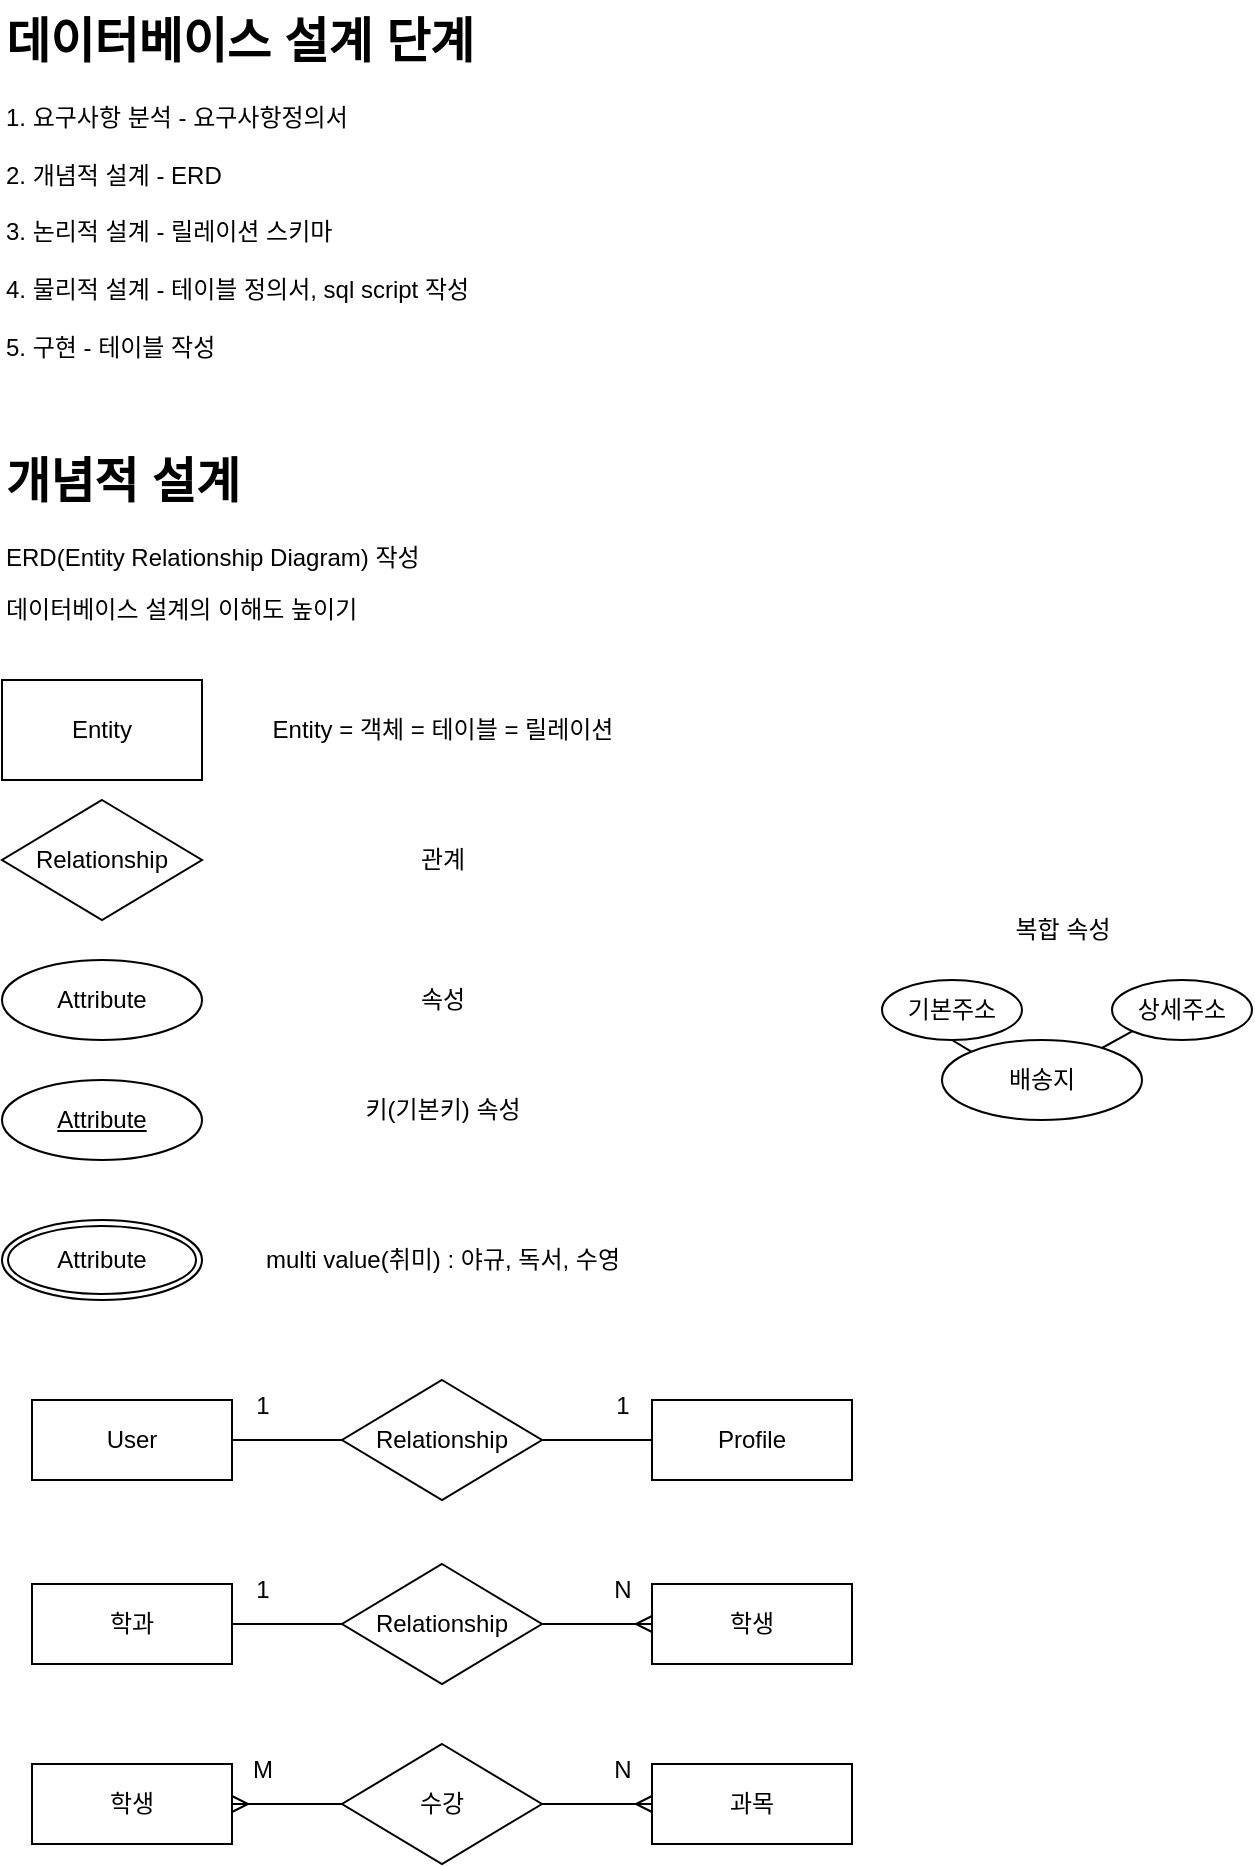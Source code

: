 <mxfile>
    <diagram id="93U0NdywKsqQajjtWaXx" name="개념">
        <mxGraphModel dx="690" dy="505" grid="1" gridSize="10" guides="1" tooltips="1" connect="1" arrows="1" fold="1" page="1" pageScale="1" pageWidth="850" pageHeight="1100" math="0" shadow="0">
            <root>
                <mxCell id="0"/>
                <mxCell id="1" parent="0"/>
                <mxCell id="9d_b1X1kTDGEVLhg9b5S-1" value="&lt;h1 style=&quot;margin-top: 0px;&quot;&gt;데이터베이스 설계 단계&lt;/h1&gt;&lt;div&gt;1. 요구사항 분석 - 요구사항정의서&lt;/div&gt;&lt;div&gt;&lt;br&gt;&lt;/div&gt;&lt;div&gt;2. 개념적 설계 - ERD&lt;/div&gt;&lt;div&gt;&lt;br&gt;&lt;/div&gt;&lt;div&gt;3. 논리적 설계 - 릴레이션 스키마&lt;/div&gt;&lt;div&gt;&lt;br&gt;&lt;/div&gt;&lt;div&gt;4. 물리적 설계 - 테이블 정의서, sql script 작성&lt;/div&gt;&lt;div&gt;&lt;br&gt;&lt;/div&gt;&lt;div&gt;5. 구현 - 테이블 작성&lt;/div&gt;" style="text;html=1;whiteSpace=wrap;overflow=hidden;rounded=0;" vertex="1" parent="1">
                    <mxGeometry x="30" y="20" width="320" height="180" as="geometry"/>
                </mxCell>
                <mxCell id="9d_b1X1kTDGEVLhg9b5S-2" value="&lt;h1 style=&quot;margin-top: 0px;&quot;&gt;개념적 설계&lt;/h1&gt;&lt;p&gt;ERD(Entity Relationship Diagram) 작성&lt;/p&gt;&lt;p&gt;데이터베이스 설계의 이해도 높이기&lt;/p&gt;" style="text;html=1;whiteSpace=wrap;overflow=hidden;rounded=0;" vertex="1" parent="1">
                    <mxGeometry x="30" y="240" width="240" height="120" as="geometry"/>
                </mxCell>
                <mxCell id="9d_b1X1kTDGEVLhg9b5S-3" value="Entity" style="html=1;dashed=0;whiteSpace=wrap;" vertex="1" parent="1">
                    <mxGeometry x="30" y="360" width="100" height="50" as="geometry"/>
                </mxCell>
                <mxCell id="9d_b1X1kTDGEVLhg9b5S-4" value="Entity = 객체 = 테이블 = 릴레이션" style="text;html=1;align=center;verticalAlign=middle;resizable=0;points=[];autosize=1;strokeColor=none;fillColor=none;" vertex="1" parent="1">
                    <mxGeometry x="150" y="370" width="200" height="30" as="geometry"/>
                </mxCell>
                <mxCell id="9d_b1X1kTDGEVLhg9b5S-5" value="Relationship" style="shape=rhombus;html=1;dashed=0;whiteSpace=wrap;perimeter=rhombusPerimeter;" vertex="1" parent="1">
                    <mxGeometry x="30" y="420" width="100" height="60" as="geometry"/>
                </mxCell>
                <mxCell id="9d_b1X1kTDGEVLhg9b5S-6" value="관계" style="text;html=1;align=center;verticalAlign=middle;resizable=0;points=[];autosize=1;strokeColor=none;fillColor=none;" vertex="1" parent="1">
                    <mxGeometry x="225" y="435" width="50" height="30" as="geometry"/>
                </mxCell>
                <mxCell id="9d_b1X1kTDGEVLhg9b5S-7" value="Attribute" style="ellipse;whiteSpace=wrap;html=1;align=center;" vertex="1" parent="1">
                    <mxGeometry x="30" y="500" width="100" height="40" as="geometry"/>
                </mxCell>
                <mxCell id="9d_b1X1kTDGEVLhg9b5S-8" value="속성" style="text;html=1;align=center;verticalAlign=middle;resizable=0;points=[];autosize=1;strokeColor=none;fillColor=none;" vertex="1" parent="1">
                    <mxGeometry x="225" y="505" width="50" height="30" as="geometry"/>
                </mxCell>
                <mxCell id="9d_b1X1kTDGEVLhg9b5S-9" value="Attribute" style="ellipse;whiteSpace=wrap;html=1;align=center;fontStyle=4;" vertex="1" parent="1">
                    <mxGeometry x="30" y="560" width="100" height="40" as="geometry"/>
                </mxCell>
                <mxCell id="9d_b1X1kTDGEVLhg9b5S-10" value="키(기본키) 속성" style="text;html=1;align=center;verticalAlign=middle;resizable=0;points=[];autosize=1;strokeColor=none;fillColor=none;" vertex="1" parent="1">
                    <mxGeometry x="195" y="560" width="110" height="30" as="geometry"/>
                </mxCell>
                <mxCell id="9d_b1X1kTDGEVLhg9b5S-11" value="Attribute" style="ellipse;shape=doubleEllipse;margin=3;whiteSpace=wrap;html=1;align=center;" vertex="1" parent="1">
                    <mxGeometry x="30" y="630" width="100" height="40" as="geometry"/>
                </mxCell>
                <mxCell id="9d_b1X1kTDGEVLhg9b5S-12" value="multi value(취미) : 야규, 독서, 수영" style="text;html=1;align=center;verticalAlign=middle;resizable=0;points=[];autosize=1;strokeColor=none;fillColor=none;" vertex="1" parent="1">
                    <mxGeometry x="145" y="635" width="210" height="30" as="geometry"/>
                </mxCell>
                <mxCell id="9d_b1X1kTDGEVLhg9b5S-18" style="edgeStyle=none;html=1;exitX=0;exitY=0.5;exitDx=0;exitDy=0;entryX=1;entryY=0.5;entryDx=0;entryDy=0;endArrow=none;endFill=0;" edge="1" parent="1" source="9d_b1X1kTDGEVLhg9b5S-13" target="9d_b1X1kTDGEVLhg9b5S-14">
                    <mxGeometry relative="1" as="geometry"/>
                </mxCell>
                <mxCell id="9d_b1X1kTDGEVLhg9b5S-13" value="Relationship" style="shape=rhombus;html=1;dashed=0;whiteSpace=wrap;perimeter=rhombusPerimeter;" vertex="1" parent="1">
                    <mxGeometry x="200" y="710" width="100" height="60" as="geometry"/>
                </mxCell>
                <mxCell id="9d_b1X1kTDGEVLhg9b5S-14" value="User" style="whiteSpace=wrap;html=1;align=center;" vertex="1" parent="1">
                    <mxGeometry x="45" y="720" width="100" height="40" as="geometry"/>
                </mxCell>
                <mxCell id="9d_b1X1kTDGEVLhg9b5S-17" style="edgeStyle=none;html=1;exitX=0;exitY=0.5;exitDx=0;exitDy=0;entryX=1;entryY=0.5;entryDx=0;entryDy=0;endArrow=none;endFill=0;" edge="1" parent="1" source="9d_b1X1kTDGEVLhg9b5S-15" target="9d_b1X1kTDGEVLhg9b5S-13">
                    <mxGeometry relative="1" as="geometry"/>
                </mxCell>
                <mxCell id="9d_b1X1kTDGEVLhg9b5S-15" value="Profile" style="whiteSpace=wrap;html=1;align=center;" vertex="1" parent="1">
                    <mxGeometry x="355" y="720" width="100" height="40" as="geometry"/>
                </mxCell>
                <mxCell id="9d_b1X1kTDGEVLhg9b5S-19" value="1" style="text;html=1;align=center;verticalAlign=middle;resizable=0;points=[];autosize=1;strokeColor=none;fillColor=none;" vertex="1" parent="1">
                    <mxGeometry x="325" y="708" width="30" height="30" as="geometry"/>
                </mxCell>
                <mxCell id="9d_b1X1kTDGEVLhg9b5S-20" value="1" style="text;html=1;align=center;verticalAlign=middle;resizable=0;points=[];autosize=1;strokeColor=none;fillColor=none;" vertex="1" parent="1">
                    <mxGeometry x="145" y="708" width="30" height="30" as="geometry"/>
                </mxCell>
                <mxCell id="9d_b1X1kTDGEVLhg9b5S-21" style="edgeStyle=none;html=1;exitX=0;exitY=0.5;exitDx=0;exitDy=0;entryX=1;entryY=0.5;entryDx=0;entryDy=0;endArrow=none;endFill=0;" edge="1" source="9d_b1X1kTDGEVLhg9b5S-22" target="9d_b1X1kTDGEVLhg9b5S-23" parent="1">
                    <mxGeometry relative="1" as="geometry"/>
                </mxCell>
                <mxCell id="9d_b1X1kTDGEVLhg9b5S-30" style="edgeStyle=none;html=1;exitX=1;exitY=0.5;exitDx=0;exitDy=0;entryX=0;entryY=0.5;entryDx=0;entryDy=0;endArrow=ERmany;endFill=0;" edge="1" parent="1" source="9d_b1X1kTDGEVLhg9b5S-22" target="9d_b1X1kTDGEVLhg9b5S-25">
                    <mxGeometry relative="1" as="geometry"/>
                </mxCell>
                <mxCell id="9d_b1X1kTDGEVLhg9b5S-22" value="Relationship" style="shape=rhombus;html=1;dashed=0;whiteSpace=wrap;perimeter=rhombusPerimeter;" vertex="1" parent="1">
                    <mxGeometry x="200" y="802" width="100" height="60" as="geometry"/>
                </mxCell>
                <mxCell id="9d_b1X1kTDGEVLhg9b5S-23" value="학과" style="whiteSpace=wrap;html=1;align=center;" vertex="1" parent="1">
                    <mxGeometry x="45" y="812" width="100" height="40" as="geometry"/>
                </mxCell>
                <mxCell id="9d_b1X1kTDGEVLhg9b5S-25" value="학생" style="whiteSpace=wrap;html=1;align=center;" vertex="1" parent="1">
                    <mxGeometry x="355" y="812" width="100" height="40" as="geometry"/>
                </mxCell>
                <mxCell id="9d_b1X1kTDGEVLhg9b5S-26" value="N" style="text;html=1;align=center;verticalAlign=middle;resizable=0;points=[];autosize=1;strokeColor=none;fillColor=none;" vertex="1" parent="1">
                    <mxGeometry x="325" y="800" width="30" height="30" as="geometry"/>
                </mxCell>
                <mxCell id="9d_b1X1kTDGEVLhg9b5S-27" value="1" style="text;html=1;align=center;verticalAlign=middle;resizable=0;points=[];autosize=1;strokeColor=none;fillColor=none;" vertex="1" parent="1">
                    <mxGeometry x="145" y="800" width="30" height="30" as="geometry"/>
                </mxCell>
                <mxCell id="9d_b1X1kTDGEVLhg9b5S-31" style="edgeStyle=none;html=1;exitX=0;exitY=0.5;exitDx=0;exitDy=0;entryX=1;entryY=0.5;entryDx=0;entryDy=0;endArrow=ERmany;endFill=0;" edge="1" source="9d_b1X1kTDGEVLhg9b5S-33" target="9d_b1X1kTDGEVLhg9b5S-34" parent="1">
                    <mxGeometry relative="1" as="geometry"/>
                </mxCell>
                <mxCell id="9d_b1X1kTDGEVLhg9b5S-32" style="edgeStyle=none;html=1;exitX=1;exitY=0.5;exitDx=0;exitDy=0;entryX=0;entryY=0.5;entryDx=0;entryDy=0;endArrow=ERmany;endFill=0;" edge="1" source="9d_b1X1kTDGEVLhg9b5S-33" target="9d_b1X1kTDGEVLhg9b5S-35" parent="1">
                    <mxGeometry relative="1" as="geometry"/>
                </mxCell>
                <mxCell id="9d_b1X1kTDGEVLhg9b5S-33" value="수강" style="shape=rhombus;html=1;dashed=0;whiteSpace=wrap;perimeter=rhombusPerimeter;" vertex="1" parent="1">
                    <mxGeometry x="200" y="892" width="100" height="60" as="geometry"/>
                </mxCell>
                <mxCell id="9d_b1X1kTDGEVLhg9b5S-34" value="학생" style="whiteSpace=wrap;html=1;align=center;" vertex="1" parent="1">
                    <mxGeometry x="45" y="902" width="100" height="40" as="geometry"/>
                </mxCell>
                <mxCell id="9d_b1X1kTDGEVLhg9b5S-35" value="과목" style="whiteSpace=wrap;html=1;align=center;" vertex="1" parent="1">
                    <mxGeometry x="355" y="902" width="100" height="40" as="geometry"/>
                </mxCell>
                <mxCell id="9d_b1X1kTDGEVLhg9b5S-36" value="N" style="text;html=1;align=center;verticalAlign=middle;resizable=0;points=[];autosize=1;strokeColor=none;fillColor=none;" vertex="1" parent="1">
                    <mxGeometry x="325" y="890" width="30" height="30" as="geometry"/>
                </mxCell>
                <mxCell id="9d_b1X1kTDGEVLhg9b5S-37" value="M" style="text;html=1;align=center;verticalAlign=middle;resizable=0;points=[];autosize=1;strokeColor=none;fillColor=none;" vertex="1" parent="1">
                    <mxGeometry x="145" y="890" width="30" height="30" as="geometry"/>
                </mxCell>
                <mxCell id="XBHMem6MZZ36U1faHrxx-1" value="배송지" style="ellipse;whiteSpace=wrap;html=1;align=center;" vertex="1" parent="1">
                    <mxGeometry x="500" y="540" width="100" height="40" as="geometry"/>
                </mxCell>
                <mxCell id="XBHMem6MZZ36U1faHrxx-2" value="기본주소" style="ellipse;whiteSpace=wrap;html=1;align=center;" vertex="1" parent="1">
                    <mxGeometry x="470" y="510" width="70" height="30" as="geometry"/>
                </mxCell>
                <mxCell id="XBHMem6MZZ36U1faHrxx-3" value="상세주소" style="ellipse;whiteSpace=wrap;html=1;align=center;" vertex="1" parent="1">
                    <mxGeometry x="585" y="510" width="70" height="30" as="geometry"/>
                </mxCell>
                <mxCell id="XBHMem6MZZ36U1faHrxx-4" style="edgeStyle=none;html=1;exitX=0;exitY=0;exitDx=0;exitDy=0;entryX=0.5;entryY=1;entryDx=0;entryDy=0;endArrow=none;endFill=0;" edge="1" parent="1" source="XBHMem6MZZ36U1faHrxx-1" target="XBHMem6MZZ36U1faHrxx-2">
                    <mxGeometry relative="1" as="geometry">
                        <mxPoint x="580" y="500" as="sourcePoint"/>
                        <mxPoint x="535" y="550" as="targetPoint"/>
                    </mxGeometry>
                </mxCell>
                <mxCell id="XBHMem6MZZ36U1faHrxx-5" style="edgeStyle=none;html=1;exitX=0;exitY=1;exitDx=0;exitDy=0;endArrow=none;endFill=0;" edge="1" parent="1" source="XBHMem6MZZ36U1faHrxx-3" target="XBHMem6MZZ36U1faHrxx-1">
                    <mxGeometry relative="1" as="geometry">
                        <mxPoint x="665" y="530" as="sourcePoint"/>
                        <mxPoint x="620" y="580" as="targetPoint"/>
                    </mxGeometry>
                </mxCell>
                <mxCell id="XBHMem6MZZ36U1faHrxx-6" value="복합 속성" style="text;html=1;align=center;verticalAlign=middle;resizable=0;points=[];autosize=1;strokeColor=none;fillColor=none;" vertex="1" parent="1">
                    <mxGeometry x="525" y="470" width="70" height="30" as="geometry"/>
                </mxCell>
            </root>
        </mxGraphModel>
    </diagram>
    <diagram id="I4pjK3skrc8aE2C88RQU" name="한빛 ERD">
        <mxGraphModel dx="450" dy="505" grid="1" gridSize="10" guides="1" tooltips="1" connect="1" arrows="1" fold="1" page="1" pageScale="1" pageWidth="827" pageHeight="1169" math="0" shadow="0">
            <root>
                <mxCell id="0"/>
                <mxCell id="1" parent="0"/>
                <mxCell id="0KGVINcqBsXvhJ_1NAk8-11" style="edgeStyle=none;html=1;exitX=0;exitY=0.5;exitDx=0;exitDy=0;entryX=1;entryY=0.5;entryDx=0;entryDy=0;endArrow=none;endFill=0;" edge="1" parent="1" source="0KGVINcqBsXvhJ_1NAk8-3" target="0KGVINcqBsXvhJ_1NAk8-9">
                    <mxGeometry relative="1" as="geometry"/>
                </mxCell>
                <mxCell id="0KGVINcqBsXvhJ_1NAk8-12" style="edgeStyle=none;html=1;exitX=0;exitY=0.5;exitDx=0;exitDy=0;entryX=1;entryY=0.5;entryDx=0;entryDy=0;endArrow=none;endFill=0;" edge="1" parent="1" source="0KGVINcqBsXvhJ_1NAk8-3" target="0KGVINcqBsXvhJ_1NAk8-5">
                    <mxGeometry relative="1" as="geometry"/>
                </mxCell>
                <mxCell id="0KGVINcqBsXvhJ_1NAk8-13" style="edgeStyle=none;html=1;exitX=0;exitY=0.5;exitDx=0;exitDy=0;entryX=1;entryY=0.5;entryDx=0;entryDy=0;endArrow=none;endFill=0;" edge="1" parent="1" source="0KGVINcqBsXvhJ_1NAk8-3" target="0KGVINcqBsXvhJ_1NAk8-6">
                    <mxGeometry relative="1" as="geometry"/>
                </mxCell>
                <mxCell id="0KGVINcqBsXvhJ_1NAk8-14" style="edgeStyle=none;html=1;exitX=0;exitY=0.5;exitDx=0;exitDy=0;entryX=1;entryY=0.5;entryDx=0;entryDy=0;endArrow=none;endFill=0;" edge="1" parent="1" source="0KGVINcqBsXvhJ_1NAk8-3" target="0KGVINcqBsXvhJ_1NAk8-8">
                    <mxGeometry relative="1" as="geometry"/>
                </mxCell>
                <mxCell id="0KGVINcqBsXvhJ_1NAk8-3" value="회원" style="whiteSpace=wrap;html=1;align=center;" vertex="1" parent="1">
                    <mxGeometry x="180" y="130" width="100" height="40" as="geometry"/>
                </mxCell>
                <mxCell id="0KGVINcqBsXvhJ_1NAk8-5" value="&lt;u&gt;아이디&lt;/u&gt;" style="ellipse;whiteSpace=wrap;html=1;align=center;" vertex="1" parent="1">
                    <mxGeometry x="20" y="20" width="100" height="40" as="geometry"/>
                </mxCell>
                <mxCell id="0KGVINcqBsXvhJ_1NAk8-6" value="비밀번호" style="ellipse;whiteSpace=wrap;html=1;align=center;" vertex="1" parent="1">
                    <mxGeometry x="20" y="80" width="100" height="40" as="geometry"/>
                </mxCell>
                <mxCell id="0KGVINcqBsXvhJ_1NAk8-35" style="edgeStyle=none;html=1;exitX=1;exitY=0.5;exitDx=0;exitDy=0;entryX=0;entryY=0.5;entryDx=0;entryDy=0;endArrow=none;endFill=0;" edge="1" parent="1" source="0KGVINcqBsXvhJ_1NAk8-7" target="0KGVINcqBsXvhJ_1NAk8-3">
                    <mxGeometry relative="1" as="geometry"/>
                </mxCell>
                <mxCell id="0KGVINcqBsXvhJ_1NAk8-7" value="이름" style="ellipse;whiteSpace=wrap;html=1;align=center;" vertex="1" parent="1">
                    <mxGeometry x="20" y="140" width="100" height="40" as="geometry"/>
                </mxCell>
                <mxCell id="0KGVINcqBsXvhJ_1NAk8-8" value="나이" style="ellipse;whiteSpace=wrap;html=1;align=center;" vertex="1" parent="1">
                    <mxGeometry x="20" y="200" width="100" height="40" as="geometry"/>
                </mxCell>
                <mxCell id="0KGVINcqBsXvhJ_1NAk8-9" value="직업" style="ellipse;whiteSpace=wrap;html=1;align=center;" vertex="1" parent="1">
                    <mxGeometry x="20" y="260" width="100" height="40" as="geometry"/>
                </mxCell>
                <mxCell id="0KGVINcqBsXvhJ_1NAk8-20" style="edgeStyle=none;html=1;exitX=1;exitY=0.5;exitDx=0;exitDy=0;entryX=0;entryY=0.5;entryDx=0;entryDy=0;endArrow=none;endFill=0;" edge="1" parent="1" source="0KGVINcqBsXvhJ_1NAk8-15" target="0KGVINcqBsXvhJ_1NAk8-19">
                    <mxGeometry relative="1" as="geometry"/>
                </mxCell>
                <mxCell id="0KGVINcqBsXvhJ_1NAk8-21" style="edgeStyle=none;html=1;exitX=1;exitY=0.5;exitDx=0;exitDy=0;entryX=0;entryY=0.5;entryDx=0;entryDy=0;endArrow=none;endFill=0;" edge="1" parent="1" source="0KGVINcqBsXvhJ_1NAk8-15" target="0KGVINcqBsXvhJ_1NAk8-16">
                    <mxGeometry relative="1" as="geometry"/>
                </mxCell>
                <mxCell id="0KGVINcqBsXvhJ_1NAk8-22" style="edgeStyle=none;html=1;exitX=1;exitY=0.5;exitDx=0;exitDy=0;entryX=0;entryY=0.5;entryDx=0;entryDy=0;endArrow=none;endFill=0;" edge="1" parent="1" source="0KGVINcqBsXvhJ_1NAk8-15" target="0KGVINcqBsXvhJ_1NAk8-17">
                    <mxGeometry relative="1" as="geometry"/>
                </mxCell>
                <mxCell id="0KGVINcqBsXvhJ_1NAk8-23" style="edgeStyle=none;html=1;exitX=1;exitY=0.5;exitDx=0;exitDy=0;entryX=0;entryY=0.5;entryDx=0;entryDy=0;endArrow=none;endFill=0;" edge="1" parent="1" source="0KGVINcqBsXvhJ_1NAk8-15" target="0KGVINcqBsXvhJ_1NAk8-18">
                    <mxGeometry relative="1" as="geometry"/>
                </mxCell>
                <mxCell id="0KGVINcqBsXvhJ_1NAk8-15" value="상품" style="whiteSpace=wrap;html=1;align=center;" vertex="1" parent="1">
                    <mxGeometry x="480" y="130" width="100" height="40" as="geometry"/>
                </mxCell>
                <mxCell id="0KGVINcqBsXvhJ_1NAk8-16" value="&lt;u&gt;상품번호&lt;/u&gt;" style="ellipse;whiteSpace=wrap;html=1;align=center;" vertex="1" parent="1">
                    <mxGeometry x="620" width="100" height="40" as="geometry"/>
                </mxCell>
                <mxCell id="0KGVINcqBsXvhJ_1NAk8-17" value="상품명" style="ellipse;whiteSpace=wrap;html=1;align=center;" vertex="1" parent="1">
                    <mxGeometry x="620" y="50" width="100" height="40" as="geometry"/>
                </mxCell>
                <mxCell id="0KGVINcqBsXvhJ_1NAk8-18" value="재고량" style="ellipse;whiteSpace=wrap;html=1;align=center;" vertex="1" parent="1">
                    <mxGeometry x="620" y="150" width="100" height="40" as="geometry"/>
                </mxCell>
                <mxCell id="0KGVINcqBsXvhJ_1NAk8-19" value="단가" style="ellipse;whiteSpace=wrap;html=1;align=center;" vertex="1" parent="1">
                    <mxGeometry x="620" y="200" width="100" height="40" as="geometry"/>
                </mxCell>
                <mxCell id="0KGVINcqBsXvhJ_1NAk8-24" style="edgeStyle=none;html=1;exitX=1;exitY=0.5;exitDx=0;exitDy=0;entryX=0;entryY=0.5;entryDx=0;entryDy=0;endArrow=none;endFill=0;" edge="1" source="0KGVINcqBsXvhJ_1NAk8-28" target="0KGVINcqBsXvhJ_1NAk8-32" parent="1">
                    <mxGeometry relative="1" as="geometry"/>
                </mxCell>
                <mxCell id="0KGVINcqBsXvhJ_1NAk8-25" style="edgeStyle=none;html=1;exitX=1;exitY=0.5;exitDx=0;exitDy=0;entryX=0;entryY=0.5;entryDx=0;entryDy=0;endArrow=none;endFill=0;" edge="1" source="0KGVINcqBsXvhJ_1NAk8-28" target="0KGVINcqBsXvhJ_1NAk8-29" parent="1">
                    <mxGeometry relative="1" as="geometry"/>
                </mxCell>
                <mxCell id="0KGVINcqBsXvhJ_1NAk8-26" style="edgeStyle=none;html=1;exitX=1;exitY=0.5;exitDx=0;exitDy=0;entryX=0;entryY=0.5;entryDx=0;entryDy=0;endArrow=none;endFill=0;" edge="1" source="0KGVINcqBsXvhJ_1NAk8-28" target="0KGVINcqBsXvhJ_1NAk8-30" parent="1">
                    <mxGeometry relative="1" as="geometry"/>
                </mxCell>
                <mxCell id="0KGVINcqBsXvhJ_1NAk8-27" style="edgeStyle=none;html=1;exitX=1;exitY=0.5;exitDx=0;exitDy=0;entryX=0;entryY=0.5;entryDx=0;entryDy=0;endArrow=none;endFill=0;" edge="1" source="0KGVINcqBsXvhJ_1NAk8-28" target="0KGVINcqBsXvhJ_1NAk8-31" parent="1">
                    <mxGeometry relative="1" as="geometry"/>
                </mxCell>
                <mxCell id="0KGVINcqBsXvhJ_1NAk8-28" value="제조업체" style="whiteSpace=wrap;html=1;align=center;" vertex="1" parent="1">
                    <mxGeometry x="480" y="470" width="100" height="40" as="geometry"/>
                </mxCell>
                <mxCell id="0KGVINcqBsXvhJ_1NAk8-29" value="&lt;u&gt;업체코드&lt;/u&gt;" style="ellipse;whiteSpace=wrap;html=1;align=center;" vertex="1" parent="1">
                    <mxGeometry x="620" y="360" width="100" height="40" as="geometry"/>
                </mxCell>
                <mxCell id="0KGVINcqBsXvhJ_1NAk8-30" value="업체명" style="ellipse;whiteSpace=wrap;html=1;align=center;" vertex="1" parent="1">
                    <mxGeometry x="620" y="420" width="100" height="40" as="geometry"/>
                </mxCell>
                <mxCell id="0KGVINcqBsXvhJ_1NAk8-31" value="업체위치" style="ellipse;whiteSpace=wrap;html=1;align=center;" vertex="1" parent="1">
                    <mxGeometry x="620" y="540" width="100" height="40" as="geometry"/>
                </mxCell>
                <mxCell id="0KGVINcqBsXvhJ_1NAk8-32" value="담당자" style="ellipse;whiteSpace=wrap;html=1;align=center;" vertex="1" parent="1">
                    <mxGeometry x="620" y="600" width="100" height="40" as="geometry"/>
                </mxCell>
                <mxCell id="0KGVINcqBsXvhJ_1NAk8-34" style="edgeStyle=none;html=1;exitX=0;exitY=0.5;exitDx=0;exitDy=0;entryX=1;entryY=0.5;entryDx=0;entryDy=0;endArrow=none;endFill=0;" edge="1" parent="1" source="0KGVINcqBsXvhJ_1NAk8-33" target="0KGVINcqBsXvhJ_1NAk8-28">
                    <mxGeometry relative="1" as="geometry"/>
                </mxCell>
                <mxCell id="0KGVINcqBsXvhJ_1NAk8-33" value="전화번호" style="ellipse;whiteSpace=wrap;html=1;align=center;" vertex="1" parent="1">
                    <mxGeometry x="620" y="480" width="100" height="40" as="geometry"/>
                </mxCell>
                <mxCell id="0KGVINcqBsXvhJ_1NAk8-37" style="edgeStyle=none;html=1;exitX=0;exitY=0.5;exitDx=0;exitDy=0;entryX=1;entryY=0.5;entryDx=0;entryDy=0;endArrow=none;endFill=0;" edge="1" source="0KGVINcqBsXvhJ_1NAk8-40" target="0KGVINcqBsXvhJ_1NAk8-41" parent="1">
                    <mxGeometry relative="1" as="geometry"/>
                </mxCell>
                <mxCell id="0KGVINcqBsXvhJ_1NAk8-38" style="edgeStyle=none;html=1;exitX=0;exitY=0.5;exitDx=0;exitDy=0;entryX=1;entryY=0.5;entryDx=0;entryDy=0;endArrow=none;endFill=0;" edge="1" source="0KGVINcqBsXvhJ_1NAk8-40" target="0KGVINcqBsXvhJ_1NAk8-42" parent="1">
                    <mxGeometry relative="1" as="geometry"/>
                </mxCell>
                <mxCell id="0KGVINcqBsXvhJ_1NAk8-39" style="edgeStyle=none;html=1;exitX=0;exitY=0.5;exitDx=0;exitDy=0;entryX=1;entryY=0.5;entryDx=0;entryDy=0;endArrow=none;endFill=0;" edge="1" source="0KGVINcqBsXvhJ_1NAk8-40" target="0KGVINcqBsXvhJ_1NAk8-45" parent="1">
                    <mxGeometry relative="1" as="geometry"/>
                </mxCell>
                <mxCell id="0KGVINcqBsXvhJ_1NAk8-40" value="게시글" style="whiteSpace=wrap;html=1;align=center;" vertex="1" parent="1">
                    <mxGeometry x="180" y="430" width="100" height="40" as="geometry"/>
                </mxCell>
                <mxCell id="0KGVINcqBsXvhJ_1NAk8-41" value="&lt;u&gt;글번호&lt;/u&gt;" style="ellipse;whiteSpace=wrap;html=1;align=center;" vertex="1" parent="1">
                    <mxGeometry x="20" y="320" width="100" height="40" as="geometry"/>
                </mxCell>
                <mxCell id="0KGVINcqBsXvhJ_1NAk8-42" value="제목" style="ellipse;whiteSpace=wrap;html=1;align=center;" vertex="1" parent="1">
                    <mxGeometry x="20" y="380" width="100" height="40" as="geometry"/>
                </mxCell>
                <mxCell id="0KGVINcqBsXvhJ_1NAk8-43" style="edgeStyle=none;html=1;exitX=1;exitY=0.5;exitDx=0;exitDy=0;entryX=0;entryY=0.5;entryDx=0;entryDy=0;endArrow=none;endFill=0;" edge="1" source="0KGVINcqBsXvhJ_1NAk8-44" target="0KGVINcqBsXvhJ_1NAk8-40" parent="1">
                    <mxGeometry relative="1" as="geometry"/>
                </mxCell>
                <mxCell id="0KGVINcqBsXvhJ_1NAk8-44" value="내용" style="ellipse;whiteSpace=wrap;html=1;align=center;" vertex="1" parent="1">
                    <mxGeometry x="20" y="440" width="100" height="40" as="geometry"/>
                </mxCell>
                <mxCell id="0KGVINcqBsXvhJ_1NAk8-45" value="작성일" style="ellipse;whiteSpace=wrap;html=1;align=center;" vertex="1" parent="1">
                    <mxGeometry x="20" y="500" width="100" height="40" as="geometry"/>
                </mxCell>
                <mxCell id="0KGVINcqBsXvhJ_1NAk8-62" value="" style="endArrow=none;html=1;rounded=0;exitX=1;exitY=0.5;exitDx=0;exitDy=0;entryX=0;entryY=0.5;entryDx=0;entryDy=0;" edge="1" parent="1" source="0KGVINcqBsXvhJ_1NAk8-3" target="0KGVINcqBsXvhJ_1NAk8-15">
                    <mxGeometry relative="1" as="geometry">
                        <mxPoint x="270" y="90" as="sourcePoint"/>
                        <mxPoint x="430" y="90" as="targetPoint"/>
                    </mxGeometry>
                </mxCell>
                <mxCell id="0KGVINcqBsXvhJ_1NAk8-63" value="M" style="resizable=0;html=1;whiteSpace=wrap;align=left;verticalAlign=bottom;" connectable="0" vertex="1" parent="0KGVINcqBsXvhJ_1NAk8-62">
                    <mxGeometry x="-1" relative="1" as="geometry"/>
                </mxCell>
                <mxCell id="0KGVINcqBsXvhJ_1NAk8-64" value="N" style="resizable=0;html=1;whiteSpace=wrap;align=right;verticalAlign=bottom;" connectable="0" vertex="1" parent="0KGVINcqBsXvhJ_1NAk8-62">
                    <mxGeometry x="1" relative="1" as="geometry"/>
                </mxCell>
                <mxCell id="0KGVINcqBsXvhJ_1NAk8-89" style="edgeStyle=none;html=1;exitX=0;exitY=0;exitDx=0;exitDy=0;" edge="1" parent="1" source="0KGVINcqBsXvhJ_1NAk8-58">
                    <mxGeometry relative="1" as="geometry">
                        <mxPoint x="350" y="135" as="targetPoint"/>
                    </mxGeometry>
                </mxCell>
                <mxCell id="0KGVINcqBsXvhJ_1NAk8-58" value="주문" style="shape=rhombus;perimeter=rhombusPerimeter;whiteSpace=wrap;html=1;align=center;" vertex="1" parent="1">
                    <mxGeometry x="320" y="120" width="120" height="60" as="geometry"/>
                </mxCell>
                <mxCell id="0KGVINcqBsXvhJ_1NAk8-65" value="공급" style="shape=rhombus;perimeter=rhombusPerimeter;whiteSpace=wrap;html=1;align=center;" vertex="1" parent="1">
                    <mxGeometry x="470" y="260" width="120" height="60" as="geometry"/>
                </mxCell>
                <mxCell id="0KGVINcqBsXvhJ_1NAk8-70" value="" style="shape=link;html=1;rounded=0;entryX=0.5;entryY=1;entryDx=0;entryDy=0;exitX=0.5;exitY=0;exitDx=0;exitDy=0;" edge="1" parent="1" source="0KGVINcqBsXvhJ_1NAk8-65" target="0KGVINcqBsXvhJ_1NAk8-15">
                    <mxGeometry relative="1" as="geometry">
                        <mxPoint x="290" y="290" as="sourcePoint"/>
                        <mxPoint x="450" y="290" as="targetPoint"/>
                    </mxGeometry>
                </mxCell>
                <mxCell id="0KGVINcqBsXvhJ_1NAk8-71" value="N" style="resizable=0;html=1;whiteSpace=wrap;align=right;verticalAlign=bottom;" connectable="0" vertex="1" parent="0KGVINcqBsXvhJ_1NAk8-70">
                    <mxGeometry x="1" relative="1" as="geometry">
                        <mxPoint x="-10" y="20" as="offset"/>
                    </mxGeometry>
                </mxCell>
                <mxCell id="0KGVINcqBsXvhJ_1NAk8-72" value="" style="endArrow=none;html=1;rounded=0;entryX=0.5;entryY=0;entryDx=0;entryDy=0;exitX=0.5;exitY=1;exitDx=0;exitDy=0;" edge="1" parent="1" source="0KGVINcqBsXvhJ_1NAk8-65" target="0KGVINcqBsXvhJ_1NAk8-28">
                    <mxGeometry relative="1" as="geometry">
                        <mxPoint x="530" y="360" as="sourcePoint"/>
                        <mxPoint x="450" y="330" as="targetPoint"/>
                    </mxGeometry>
                </mxCell>
                <mxCell id="0KGVINcqBsXvhJ_1NAk8-73" value="1" style="resizable=0;html=1;whiteSpace=wrap;align=right;verticalAlign=bottom;" connectable="0" vertex="1" parent="0KGVINcqBsXvhJ_1NAk8-72">
                    <mxGeometry x="1" relative="1" as="geometry"/>
                </mxCell>
                <mxCell id="0KGVINcqBsXvhJ_1NAk8-74" value="" style="endArrow=none;html=1;rounded=0;exitX=0.5;exitY=1;exitDx=0;exitDy=0;entryX=0.5;entryY=0;entryDx=0;entryDy=0;" edge="1" parent="1" source="0KGVINcqBsXvhJ_1NAk8-3" target="0KGVINcqBsXvhJ_1NAk8-40">
                    <mxGeometry relative="1" as="geometry">
                        <mxPoint x="290" y="290" as="sourcePoint"/>
                        <mxPoint x="450" y="290" as="targetPoint"/>
                    </mxGeometry>
                </mxCell>
                <mxCell id="0KGVINcqBsXvhJ_1NAk8-75" value="1" style="resizable=0;html=1;whiteSpace=wrap;align=left;verticalAlign=bottom;" connectable="0" vertex="1" parent="0KGVINcqBsXvhJ_1NAk8-74">
                    <mxGeometry x="-1" relative="1" as="geometry">
                        <mxPoint x="10" y="20" as="offset"/>
                    </mxGeometry>
                </mxCell>
                <mxCell id="0KGVINcqBsXvhJ_1NAk8-76" value="N" style="resizable=0;html=1;whiteSpace=wrap;align=right;verticalAlign=bottom;" connectable="0" vertex="1" parent="0KGVINcqBsXvhJ_1NAk8-74">
                    <mxGeometry x="1" relative="1" as="geometry">
                        <mxPoint x="20" as="offset"/>
                    </mxGeometry>
                </mxCell>
                <mxCell id="0KGVINcqBsXvhJ_1NAk8-77" value="작성" style="shape=rhombus;perimeter=rhombusPerimeter;whiteSpace=wrap;html=1;align=center;" vertex="1" parent="1">
                    <mxGeometry x="170" y="260" width="120" height="60" as="geometry"/>
                </mxCell>
                <mxCell id="0KGVINcqBsXvhJ_1NAk8-81" style="edgeStyle=none;html=1;exitX=0;exitY=0.5;exitDx=0;exitDy=0;entryX=1;entryY=0.5;entryDx=0;entryDy=0;endArrow=none;endFill=0;" edge="1" parent="1" source="0KGVINcqBsXvhJ_1NAk8-78" target="0KGVINcqBsXvhJ_1NAk8-65">
                    <mxGeometry relative="1" as="geometry"/>
                </mxCell>
                <mxCell id="0KGVINcqBsXvhJ_1NAk8-78" value="공급일자" style="ellipse;whiteSpace=wrap;html=1;align=center;" vertex="1" parent="1">
                    <mxGeometry x="590" y="250" width="100" height="40" as="geometry"/>
                </mxCell>
                <mxCell id="0KGVINcqBsXvhJ_1NAk8-80" style="edgeStyle=none;html=1;exitX=0;exitY=0.5;exitDx=0;exitDy=0;entryX=1;entryY=0.5;entryDx=0;entryDy=0;endArrow=none;endFill=0;" edge="1" parent="1" source="0KGVINcqBsXvhJ_1NAk8-79" target="0KGVINcqBsXvhJ_1NAk8-65">
                    <mxGeometry relative="1" as="geometry"/>
                </mxCell>
                <mxCell id="0KGVINcqBsXvhJ_1NAk8-79" value="공급량" style="ellipse;whiteSpace=wrap;html=1;align=center;" vertex="1" parent="1">
                    <mxGeometry x="590" y="300" width="100" height="40" as="geometry"/>
                </mxCell>
                <mxCell id="0KGVINcqBsXvhJ_1NAk8-82" value="주문일자" style="ellipse;whiteSpace=wrap;html=1;align=center;" vertex="1" parent="1">
                    <mxGeometry x="440" y="70" width="100" height="40" as="geometry"/>
                </mxCell>
                <mxCell id="0KGVINcqBsXvhJ_1NAk8-83" value="주문수량" style="ellipse;whiteSpace=wrap;html=1;align=center;" vertex="1" parent="1">
                    <mxGeometry x="270" y="30" width="100" height="40" as="geometry"/>
                </mxCell>
                <mxCell id="0KGVINcqBsXvhJ_1NAk8-87" style="edgeStyle=none;html=1;exitX=1;exitY=0.5;exitDx=0;exitDy=0;entryX=0.5;entryY=0;entryDx=0;entryDy=0;endArrow=none;endFill=0;" edge="1" parent="1" source="0KGVINcqBsXvhJ_1NAk8-84" target="0KGVINcqBsXvhJ_1NAk8-58">
                    <mxGeometry relative="1" as="geometry"/>
                </mxCell>
                <mxCell id="0KGVINcqBsXvhJ_1NAk8-84" value="주문번호" style="ellipse;whiteSpace=wrap;html=1;align=center;" vertex="1" parent="1">
                    <mxGeometry x="200" y="70" width="100" height="40" as="geometry"/>
                </mxCell>
                <mxCell id="0KGVINcqBsXvhJ_1NAk8-86" value="배송지" style="ellipse;whiteSpace=wrap;html=1;align=center;" vertex="1" parent="1">
                    <mxGeometry x="375" y="30" width="100" height="40" as="geometry"/>
                </mxCell>
                <mxCell id="0KGVINcqBsXvhJ_1NAk8-88" style="edgeStyle=none;html=1;exitX=1;exitY=0.5;exitDx=0;exitDy=0;entryX=0.5;entryY=0;entryDx=0;entryDy=0;endArrow=none;endFill=0;" edge="1" parent="1" target="0KGVINcqBsXvhJ_1NAk8-58">
                    <mxGeometry relative="1" as="geometry">
                        <mxPoint x="320" y="70" as="sourcePoint"/>
                        <mxPoint x="370" y="115" as="targetPoint"/>
                    </mxGeometry>
                </mxCell>
                <mxCell id="0KGVINcqBsXvhJ_1NAk8-90" style="edgeStyle=none;html=1;exitX=0.5;exitY=1;exitDx=0;exitDy=0;entryX=0.5;entryY=0;entryDx=0;entryDy=0;endArrow=none;endFill=0;" edge="1" parent="1" source="0KGVINcqBsXvhJ_1NAk8-86" target="0KGVINcqBsXvhJ_1NAk8-58">
                    <mxGeometry relative="1" as="geometry">
                        <mxPoint x="390" y="80" as="sourcePoint"/>
                        <mxPoint x="450" y="130" as="targetPoint"/>
                    </mxGeometry>
                </mxCell>
                <mxCell id="0KGVINcqBsXvhJ_1NAk8-91" style="edgeStyle=none;html=1;exitX=0;exitY=0.5;exitDx=0;exitDy=0;entryX=0.5;entryY=0;entryDx=0;entryDy=0;endArrow=none;endFill=0;" edge="1" parent="1" source="0KGVINcqBsXvhJ_1NAk8-82" target="0KGVINcqBsXvhJ_1NAk8-58">
                    <mxGeometry relative="1" as="geometry">
                        <mxPoint x="435" y="80" as="sourcePoint"/>
                        <mxPoint x="390" y="130" as="targetPoint"/>
                    </mxGeometry>
                </mxCell>
                <mxCell id="3Yva5hh0pOobgbh-xcwy-1" value="기본주소" style="ellipse;whiteSpace=wrap;html=1;align=center;" vertex="1" parent="1">
                    <mxGeometry x="345" width="70" height="30" as="geometry"/>
                </mxCell>
                <mxCell id="3Yva5hh0pOobgbh-xcwy-2" value="상세주소" style="ellipse;whiteSpace=wrap;html=1;align=center;" vertex="1" parent="1">
                    <mxGeometry x="460" width="70" height="30" as="geometry"/>
                </mxCell>
                <mxCell id="3Yva5hh0pOobgbh-xcwy-3" style="edgeStyle=none;html=1;exitX=0;exitY=0;exitDx=0;exitDy=0;entryX=0.5;entryY=1;entryDx=0;entryDy=0;endArrow=none;endFill=0;" edge="1" parent="1" source="0KGVINcqBsXvhJ_1NAk8-86" target="3Yva5hh0pOobgbh-xcwy-1">
                    <mxGeometry relative="1" as="geometry">
                        <mxPoint x="455" y="-10" as="sourcePoint"/>
                        <mxPoint x="410" y="40" as="targetPoint"/>
                    </mxGeometry>
                </mxCell>
                <mxCell id="3Yva5hh0pOobgbh-xcwy-4" style="edgeStyle=none;html=1;exitX=0;exitY=1;exitDx=0;exitDy=0;endArrow=none;endFill=0;" edge="1" parent="1" source="3Yva5hh0pOobgbh-xcwy-2" target="0KGVINcqBsXvhJ_1NAk8-86">
                    <mxGeometry relative="1" as="geometry">
                        <mxPoint x="540" y="20" as="sourcePoint"/>
                        <mxPoint x="495" y="70" as="targetPoint"/>
                    </mxGeometry>
                </mxCell>
                <mxCell id="YIT6lyJ_4DJXSGwxmqcZ-1" value="제품색상" style="ellipse;shape=doubleEllipse;margin=3;whiteSpace=wrap;html=1;align=center;" vertex="1" parent="1">
                    <mxGeometry x="620" y="100" width="100" height="40" as="geometry"/>
                </mxCell>
                <mxCell id="YIT6lyJ_4DJXSGwxmqcZ-2" style="edgeStyle=none;html=1;exitX=1;exitY=0.5;exitDx=0;exitDy=0;entryX=0;entryY=0.5;entryDx=0;entryDy=0;endArrow=none;endFill=0;" edge="1" parent="1" source="0KGVINcqBsXvhJ_1NAk8-15" target="YIT6lyJ_4DJXSGwxmqcZ-1">
                    <mxGeometry relative="1" as="geometry">
                        <mxPoint x="590" y="160" as="sourcePoint"/>
                        <mxPoint x="630" y="80" as="targetPoint"/>
                    </mxGeometry>
                </mxCell>
            </root>
        </mxGraphModel>
    </diagram>
    <diagram id="13zYEd1QjeG-Jsq9Xujj" name="한빛 릴레이션">
        <mxGraphModel dx="690" dy="505" grid="1" gridSize="10" guides="1" tooltips="1" connect="1" arrows="1" fold="1" page="1" pageScale="1" pageWidth="827" pageHeight="1169" math="0" shadow="0">
            <root>
                <mxCell id="0"/>
                <mxCell id="1" parent="0"/>
                <mxCell id="f_237zV8i84rS4ZRQgTH-1" value="&lt;h1 style=&quot;margin-top: 0px;&quot;&gt;릴레이션 스키마(관계데이터모델)&lt;/h1&gt;&lt;div&gt;1. 모든 개체는 릴레이션으로 변환한다.&lt;/div&gt;&lt;div&gt;2. 다대다 관계는 릴레이션으로 변환한다.&lt;/div&gt;&lt;div&gt;3. 일대다 관계는 외래키로 표현한다.&lt;/div&gt;&lt;div&gt;4. 일대일 관계는 외래키로 표현한다.&lt;/div&gt;&lt;div&gt;5. 다중값 속성은 릴레이션으로 변환한다.&lt;/div&gt;" style="text;html=1;whiteSpace=wrap;overflow=hidden;rounded=0;" vertex="1" parent="1">
                    <mxGeometry x="20" y="20" width="370" height="120" as="geometry"/>
                </mxCell>
                <mxCell id="f_237zV8i84rS4ZRQgTH-2" value="회원" style="shape=table;startSize=30;container=1;collapsible=1;childLayout=tableLayout;fixedRows=1;rowLines=0;fontStyle=1;align=center;resizeLast=1;html=1;" vertex="1" parent="1">
                    <mxGeometry x="50" y="160" width="130" height="180" as="geometry"/>
                </mxCell>
                <mxCell id="f_237zV8i84rS4ZRQgTH-3" value="" style="shape=tableRow;horizontal=0;startSize=0;swimlaneHead=0;swimlaneBody=0;fillColor=none;collapsible=0;dropTarget=0;points=[[0,0.5],[1,0.5]];portConstraint=eastwest;top=0;left=0;right=0;bottom=1;" vertex="1" parent="f_237zV8i84rS4ZRQgTH-2">
                    <mxGeometry y="30" width="130" height="30" as="geometry"/>
                </mxCell>
                <mxCell id="f_237zV8i84rS4ZRQgTH-4" value="PK" style="shape=partialRectangle;connectable=0;fillColor=none;top=0;left=0;bottom=0;right=0;fontStyle=1;overflow=hidden;whiteSpace=wrap;html=1;" vertex="1" parent="f_237zV8i84rS4ZRQgTH-3">
                    <mxGeometry width="30" height="30" as="geometry">
                        <mxRectangle width="30" height="30" as="alternateBounds"/>
                    </mxGeometry>
                </mxCell>
                <mxCell id="f_237zV8i84rS4ZRQgTH-5" value="아이디" style="shape=partialRectangle;connectable=0;fillColor=none;top=0;left=0;bottom=0;right=0;align=left;spacingLeft=6;fontStyle=5;overflow=hidden;whiteSpace=wrap;html=1;" vertex="1" parent="f_237zV8i84rS4ZRQgTH-3">
                    <mxGeometry x="30" width="100" height="30" as="geometry">
                        <mxRectangle width="100" height="30" as="alternateBounds"/>
                    </mxGeometry>
                </mxCell>
                <mxCell id="f_237zV8i84rS4ZRQgTH-6" value="" style="shape=tableRow;horizontal=0;startSize=0;swimlaneHead=0;swimlaneBody=0;fillColor=none;collapsible=0;dropTarget=0;points=[[0,0.5],[1,0.5]];portConstraint=eastwest;top=0;left=0;right=0;bottom=0;" vertex="1" parent="f_237zV8i84rS4ZRQgTH-2">
                    <mxGeometry y="60" width="130" height="30" as="geometry"/>
                </mxCell>
                <mxCell id="f_237zV8i84rS4ZRQgTH-7" value="" style="shape=partialRectangle;connectable=0;fillColor=none;top=0;left=0;bottom=0;right=0;editable=1;overflow=hidden;whiteSpace=wrap;html=1;" vertex="1" parent="f_237zV8i84rS4ZRQgTH-6">
                    <mxGeometry width="30" height="30" as="geometry">
                        <mxRectangle width="30" height="30" as="alternateBounds"/>
                    </mxGeometry>
                </mxCell>
                <mxCell id="f_237zV8i84rS4ZRQgTH-8" value="비밀번호" style="shape=partialRectangle;connectable=0;fillColor=none;top=0;left=0;bottom=0;right=0;align=left;spacingLeft=6;overflow=hidden;whiteSpace=wrap;html=1;" vertex="1" parent="f_237zV8i84rS4ZRQgTH-6">
                    <mxGeometry x="30" width="100" height="30" as="geometry">
                        <mxRectangle width="100" height="30" as="alternateBounds"/>
                    </mxGeometry>
                </mxCell>
                <mxCell id="f_237zV8i84rS4ZRQgTH-9" value="" style="shape=tableRow;horizontal=0;startSize=0;swimlaneHead=0;swimlaneBody=0;fillColor=none;collapsible=0;dropTarget=0;points=[[0,0.5],[1,0.5]];portConstraint=eastwest;top=0;left=0;right=0;bottom=0;" vertex="1" parent="f_237zV8i84rS4ZRQgTH-2">
                    <mxGeometry y="90" width="130" height="30" as="geometry"/>
                </mxCell>
                <mxCell id="f_237zV8i84rS4ZRQgTH-10" value="" style="shape=partialRectangle;connectable=0;fillColor=none;top=0;left=0;bottom=0;right=0;editable=1;overflow=hidden;whiteSpace=wrap;html=1;" vertex="1" parent="f_237zV8i84rS4ZRQgTH-9">
                    <mxGeometry width="30" height="30" as="geometry">
                        <mxRectangle width="30" height="30" as="alternateBounds"/>
                    </mxGeometry>
                </mxCell>
                <mxCell id="f_237zV8i84rS4ZRQgTH-11" value="이름" style="shape=partialRectangle;connectable=0;fillColor=none;top=0;left=0;bottom=0;right=0;align=left;spacingLeft=6;overflow=hidden;whiteSpace=wrap;html=1;" vertex="1" parent="f_237zV8i84rS4ZRQgTH-9">
                    <mxGeometry x="30" width="100" height="30" as="geometry">
                        <mxRectangle width="100" height="30" as="alternateBounds"/>
                    </mxGeometry>
                </mxCell>
                <mxCell id="f_237zV8i84rS4ZRQgTH-12" value="" style="shape=tableRow;horizontal=0;startSize=0;swimlaneHead=0;swimlaneBody=0;fillColor=none;collapsible=0;dropTarget=0;points=[[0,0.5],[1,0.5]];portConstraint=eastwest;top=0;left=0;right=0;bottom=0;" vertex="1" parent="f_237zV8i84rS4ZRQgTH-2">
                    <mxGeometry y="120" width="130" height="30" as="geometry"/>
                </mxCell>
                <mxCell id="f_237zV8i84rS4ZRQgTH-13" value="" style="shape=partialRectangle;connectable=0;fillColor=none;top=0;left=0;bottom=0;right=0;editable=1;overflow=hidden;whiteSpace=wrap;html=1;" vertex="1" parent="f_237zV8i84rS4ZRQgTH-12">
                    <mxGeometry width="30" height="30" as="geometry">
                        <mxRectangle width="30" height="30" as="alternateBounds"/>
                    </mxGeometry>
                </mxCell>
                <mxCell id="f_237zV8i84rS4ZRQgTH-14" value="나이" style="shape=partialRectangle;connectable=0;fillColor=none;top=0;left=0;bottom=0;right=0;align=left;spacingLeft=6;overflow=hidden;whiteSpace=wrap;html=1;" vertex="1" parent="f_237zV8i84rS4ZRQgTH-12">
                    <mxGeometry x="30" width="100" height="30" as="geometry">
                        <mxRectangle width="100" height="30" as="alternateBounds"/>
                    </mxGeometry>
                </mxCell>
                <mxCell id="f_237zV8i84rS4ZRQgTH-15" value="" style="shape=tableRow;horizontal=0;startSize=0;swimlaneHead=0;swimlaneBody=0;fillColor=none;collapsible=0;dropTarget=0;points=[[0,0.5],[1,0.5]];portConstraint=eastwest;top=0;left=0;right=0;bottom=0;" vertex="1" parent="f_237zV8i84rS4ZRQgTH-2">
                    <mxGeometry y="150" width="130" height="30" as="geometry"/>
                </mxCell>
                <mxCell id="f_237zV8i84rS4ZRQgTH-16" value="" style="shape=partialRectangle;connectable=0;fillColor=none;top=0;left=0;bottom=0;right=0;editable=1;overflow=hidden;whiteSpace=wrap;html=1;" vertex="1" parent="f_237zV8i84rS4ZRQgTH-15">
                    <mxGeometry width="30" height="30" as="geometry">
                        <mxRectangle width="30" height="30" as="alternateBounds"/>
                    </mxGeometry>
                </mxCell>
                <mxCell id="f_237zV8i84rS4ZRQgTH-17" value="직업" style="shape=partialRectangle;connectable=0;fillColor=none;top=0;left=0;bottom=0;right=0;align=left;spacingLeft=6;overflow=hidden;whiteSpace=wrap;html=1;" vertex="1" parent="f_237zV8i84rS4ZRQgTH-15">
                    <mxGeometry x="30" width="100" height="30" as="geometry">
                        <mxRectangle width="100" height="30" as="alternateBounds"/>
                    </mxGeometry>
                </mxCell>
                <mxCell id="f_237zV8i84rS4ZRQgTH-21" value="상품" style="shape=table;startSize=30;container=1;collapsible=1;childLayout=tableLayout;fixedRows=1;rowLines=0;fontStyle=1;align=center;resizeLast=1;html=1;" vertex="1" parent="1">
                    <mxGeometry x="460" y="160" width="130" height="240" as="geometry"/>
                </mxCell>
                <mxCell id="f_237zV8i84rS4ZRQgTH-22" value="" style="shape=tableRow;horizontal=0;startSize=0;swimlaneHead=0;swimlaneBody=0;fillColor=none;collapsible=0;dropTarget=0;points=[[0,0.5],[1,0.5]];portConstraint=eastwest;top=0;left=0;right=0;bottom=1;" vertex="1" parent="f_237zV8i84rS4ZRQgTH-21">
                    <mxGeometry y="30" width="130" height="30" as="geometry"/>
                </mxCell>
                <mxCell id="f_237zV8i84rS4ZRQgTH-23" value="PK" style="shape=partialRectangle;connectable=0;fillColor=none;top=0;left=0;bottom=0;right=0;fontStyle=1;overflow=hidden;whiteSpace=wrap;html=1;" vertex="1" parent="f_237zV8i84rS4ZRQgTH-22">
                    <mxGeometry width="30" height="30" as="geometry">
                        <mxRectangle width="30" height="30" as="alternateBounds"/>
                    </mxGeometry>
                </mxCell>
                <mxCell id="f_237zV8i84rS4ZRQgTH-24" value="상품번호" style="shape=partialRectangle;connectable=0;fillColor=none;top=0;left=0;bottom=0;right=0;align=left;spacingLeft=6;fontStyle=5;overflow=hidden;whiteSpace=wrap;html=1;" vertex="1" parent="f_237zV8i84rS4ZRQgTH-22">
                    <mxGeometry x="30" width="100" height="30" as="geometry">
                        <mxRectangle width="100" height="30" as="alternateBounds"/>
                    </mxGeometry>
                </mxCell>
                <mxCell id="eeLh5I1VwHFdimQwbExZ-19" value="" style="shape=tableRow;horizontal=0;startSize=0;swimlaneHead=0;swimlaneBody=0;fillColor=none;collapsible=0;dropTarget=0;points=[[0,0.5],[1,0.5]];portConstraint=eastwest;top=0;left=0;right=0;bottom=1;" vertex="1" parent="f_237zV8i84rS4ZRQgTH-21">
                    <mxGeometry y="60" width="130" height="30" as="geometry"/>
                </mxCell>
                <mxCell id="eeLh5I1VwHFdimQwbExZ-20" value="FK" style="shape=partialRectangle;connectable=0;fillColor=none;top=0;left=0;bottom=0;right=0;fontStyle=1;overflow=hidden;whiteSpace=wrap;html=1;" vertex="1" parent="eeLh5I1VwHFdimQwbExZ-19">
                    <mxGeometry width="30" height="30" as="geometry">
                        <mxRectangle width="30" height="30" as="alternateBounds"/>
                    </mxGeometry>
                </mxCell>
                <mxCell id="eeLh5I1VwHFdimQwbExZ-21" value="업체코드" style="shape=partialRectangle;connectable=0;fillColor=none;top=0;left=0;bottom=0;right=0;align=left;spacingLeft=6;fontStyle=5;overflow=hidden;whiteSpace=wrap;html=1;" vertex="1" parent="eeLh5I1VwHFdimQwbExZ-19">
                    <mxGeometry x="30" width="100" height="30" as="geometry">
                        <mxRectangle width="100" height="30" as="alternateBounds"/>
                    </mxGeometry>
                </mxCell>
                <mxCell id="f_237zV8i84rS4ZRQgTH-25" value="" style="shape=tableRow;horizontal=0;startSize=0;swimlaneHead=0;swimlaneBody=0;fillColor=none;collapsible=0;dropTarget=0;points=[[0,0.5],[1,0.5]];portConstraint=eastwest;top=0;left=0;right=0;bottom=0;" vertex="1" parent="f_237zV8i84rS4ZRQgTH-21">
                    <mxGeometry y="90" width="130" height="30" as="geometry"/>
                </mxCell>
                <mxCell id="f_237zV8i84rS4ZRQgTH-26" value="" style="shape=partialRectangle;connectable=0;fillColor=none;top=0;left=0;bottom=0;right=0;editable=1;overflow=hidden;whiteSpace=wrap;html=1;" vertex="1" parent="f_237zV8i84rS4ZRQgTH-25">
                    <mxGeometry width="30" height="30" as="geometry">
                        <mxRectangle width="30" height="30" as="alternateBounds"/>
                    </mxGeometry>
                </mxCell>
                <mxCell id="f_237zV8i84rS4ZRQgTH-27" value="상품명" style="shape=partialRectangle;connectable=0;fillColor=none;top=0;left=0;bottom=0;right=0;align=left;spacingLeft=6;overflow=hidden;whiteSpace=wrap;html=1;" vertex="1" parent="f_237zV8i84rS4ZRQgTH-25">
                    <mxGeometry x="30" width="100" height="30" as="geometry">
                        <mxRectangle width="100" height="30" as="alternateBounds"/>
                    </mxGeometry>
                </mxCell>
                <mxCell id="f_237zV8i84rS4ZRQgTH-28" value="" style="shape=tableRow;horizontal=0;startSize=0;swimlaneHead=0;swimlaneBody=0;fillColor=none;collapsible=0;dropTarget=0;points=[[0,0.5],[1,0.5]];portConstraint=eastwest;top=0;left=0;right=0;bottom=0;" vertex="1" parent="f_237zV8i84rS4ZRQgTH-21">
                    <mxGeometry y="120" width="130" height="30" as="geometry"/>
                </mxCell>
                <mxCell id="f_237zV8i84rS4ZRQgTH-29" value="" style="shape=partialRectangle;connectable=0;fillColor=none;top=0;left=0;bottom=0;right=0;editable=1;overflow=hidden;whiteSpace=wrap;html=1;" vertex="1" parent="f_237zV8i84rS4ZRQgTH-28">
                    <mxGeometry width="30" height="30" as="geometry">
                        <mxRectangle width="30" height="30" as="alternateBounds"/>
                    </mxGeometry>
                </mxCell>
                <mxCell id="f_237zV8i84rS4ZRQgTH-30" value="재고량" style="shape=partialRectangle;connectable=0;fillColor=none;top=0;left=0;bottom=0;right=0;align=left;spacingLeft=6;overflow=hidden;whiteSpace=wrap;html=1;" vertex="1" parent="f_237zV8i84rS4ZRQgTH-28">
                    <mxGeometry x="30" width="100" height="30" as="geometry">
                        <mxRectangle width="100" height="30" as="alternateBounds"/>
                    </mxGeometry>
                </mxCell>
                <mxCell id="f_237zV8i84rS4ZRQgTH-31" value="" style="shape=tableRow;horizontal=0;startSize=0;swimlaneHead=0;swimlaneBody=0;fillColor=none;collapsible=0;dropTarget=0;points=[[0,0.5],[1,0.5]];portConstraint=eastwest;top=0;left=0;right=0;bottom=0;" vertex="1" parent="f_237zV8i84rS4ZRQgTH-21">
                    <mxGeometry y="150" width="130" height="30" as="geometry"/>
                </mxCell>
                <mxCell id="f_237zV8i84rS4ZRQgTH-32" value="" style="shape=partialRectangle;connectable=0;fillColor=none;top=0;left=0;bottom=0;right=0;editable=1;overflow=hidden;whiteSpace=wrap;html=1;" vertex="1" parent="f_237zV8i84rS4ZRQgTH-31">
                    <mxGeometry width="30" height="30" as="geometry">
                        <mxRectangle width="30" height="30" as="alternateBounds"/>
                    </mxGeometry>
                </mxCell>
                <mxCell id="f_237zV8i84rS4ZRQgTH-33" value="단가" style="shape=partialRectangle;connectable=0;fillColor=none;top=0;left=0;bottom=0;right=0;align=left;spacingLeft=6;overflow=hidden;whiteSpace=wrap;html=1;" vertex="1" parent="f_237zV8i84rS4ZRQgTH-31">
                    <mxGeometry x="30" width="100" height="30" as="geometry">
                        <mxRectangle width="100" height="30" as="alternateBounds"/>
                    </mxGeometry>
                </mxCell>
                <mxCell id="LbYaA8qm1d2-jOU9kkqs-1" value="" style="shape=tableRow;horizontal=0;startSize=0;swimlaneHead=0;swimlaneBody=0;fillColor=none;collapsible=0;dropTarget=0;points=[[0,0.5],[1,0.5]];portConstraint=eastwest;top=0;left=0;right=0;bottom=0;" vertex="1" parent="f_237zV8i84rS4ZRQgTH-21">
                    <mxGeometry y="180" width="130" height="30" as="geometry"/>
                </mxCell>
                <mxCell id="LbYaA8qm1d2-jOU9kkqs-2" value="" style="shape=partialRectangle;connectable=0;fillColor=none;top=0;left=0;bottom=0;right=0;editable=1;overflow=hidden;whiteSpace=wrap;html=1;" vertex="1" parent="LbYaA8qm1d2-jOU9kkqs-1">
                    <mxGeometry width="30" height="30" as="geometry">
                        <mxRectangle width="30" height="30" as="alternateBounds"/>
                    </mxGeometry>
                </mxCell>
                <mxCell id="LbYaA8qm1d2-jOU9kkqs-3" value="공급일자" style="shape=partialRectangle;connectable=0;fillColor=none;top=0;left=0;bottom=0;right=0;align=left;spacingLeft=6;overflow=hidden;whiteSpace=wrap;html=1;" vertex="1" parent="LbYaA8qm1d2-jOU9kkqs-1">
                    <mxGeometry x="30" width="100" height="30" as="geometry">
                        <mxRectangle width="100" height="30" as="alternateBounds"/>
                    </mxGeometry>
                </mxCell>
                <mxCell id="LbYaA8qm1d2-jOU9kkqs-4" value="" style="shape=tableRow;horizontal=0;startSize=0;swimlaneHead=0;swimlaneBody=0;fillColor=none;collapsible=0;dropTarget=0;points=[[0,0.5],[1,0.5]];portConstraint=eastwest;top=0;left=0;right=0;bottom=0;" vertex="1" parent="f_237zV8i84rS4ZRQgTH-21">
                    <mxGeometry y="210" width="130" height="30" as="geometry"/>
                </mxCell>
                <mxCell id="LbYaA8qm1d2-jOU9kkqs-5" value="" style="shape=partialRectangle;connectable=0;fillColor=none;top=0;left=0;bottom=0;right=0;editable=1;overflow=hidden;whiteSpace=wrap;html=1;" vertex="1" parent="LbYaA8qm1d2-jOU9kkqs-4">
                    <mxGeometry width="30" height="30" as="geometry">
                        <mxRectangle width="30" height="30" as="alternateBounds"/>
                    </mxGeometry>
                </mxCell>
                <mxCell id="LbYaA8qm1d2-jOU9kkqs-6" value="공급량" style="shape=partialRectangle;connectable=0;fillColor=none;top=0;left=0;bottom=0;right=0;align=left;spacingLeft=6;overflow=hidden;whiteSpace=wrap;html=1;" vertex="1" parent="LbYaA8qm1d2-jOU9kkqs-4">
                    <mxGeometry x="30" width="100" height="30" as="geometry">
                        <mxRectangle width="100" height="30" as="alternateBounds"/>
                    </mxGeometry>
                </mxCell>
                <mxCell id="f_237zV8i84rS4ZRQgTH-37" value="제조업체" style="shape=table;startSize=30;container=1;collapsible=1;childLayout=tableLayout;fixedRows=1;rowLines=0;fontStyle=1;align=center;resizeLast=1;html=1;" vertex="1" parent="1">
                    <mxGeometry x="430" y="460" width="130" height="170" as="geometry"/>
                </mxCell>
                <mxCell id="f_237zV8i84rS4ZRQgTH-38" value="" style="shape=tableRow;horizontal=0;startSize=0;swimlaneHead=0;swimlaneBody=0;fillColor=none;collapsible=0;dropTarget=0;points=[[0,0.5],[1,0.5]];portConstraint=eastwest;top=0;left=0;right=0;bottom=1;" vertex="1" parent="f_237zV8i84rS4ZRQgTH-37">
                    <mxGeometry y="30" width="130" height="30" as="geometry"/>
                </mxCell>
                <mxCell id="f_237zV8i84rS4ZRQgTH-39" value="PK" style="shape=partialRectangle;connectable=0;fillColor=none;top=0;left=0;bottom=0;right=0;fontStyle=1;overflow=hidden;whiteSpace=wrap;html=1;" vertex="1" parent="f_237zV8i84rS4ZRQgTH-38">
                    <mxGeometry width="30" height="30" as="geometry">
                        <mxRectangle width="30" height="30" as="alternateBounds"/>
                    </mxGeometry>
                </mxCell>
                <mxCell id="f_237zV8i84rS4ZRQgTH-40" value="업체코드" style="shape=partialRectangle;connectable=0;fillColor=none;top=0;left=0;bottom=0;right=0;align=left;spacingLeft=6;fontStyle=5;overflow=hidden;whiteSpace=wrap;html=1;" vertex="1" parent="f_237zV8i84rS4ZRQgTH-38">
                    <mxGeometry x="30" width="100" height="30" as="geometry">
                        <mxRectangle width="100" height="30" as="alternateBounds"/>
                    </mxGeometry>
                </mxCell>
                <mxCell id="f_237zV8i84rS4ZRQgTH-41" value="" style="shape=tableRow;horizontal=0;startSize=0;swimlaneHead=0;swimlaneBody=0;fillColor=none;collapsible=0;dropTarget=0;points=[[0,0.5],[1,0.5]];portConstraint=eastwest;top=0;left=0;right=0;bottom=0;" vertex="1" parent="f_237zV8i84rS4ZRQgTH-37">
                    <mxGeometry y="60" width="130" height="30" as="geometry"/>
                </mxCell>
                <mxCell id="f_237zV8i84rS4ZRQgTH-42" value="" style="shape=partialRectangle;connectable=0;fillColor=none;top=0;left=0;bottom=0;right=0;editable=1;overflow=hidden;whiteSpace=wrap;html=1;" vertex="1" parent="f_237zV8i84rS4ZRQgTH-41">
                    <mxGeometry width="30" height="30" as="geometry">
                        <mxRectangle width="30" height="30" as="alternateBounds"/>
                    </mxGeometry>
                </mxCell>
                <mxCell id="f_237zV8i84rS4ZRQgTH-43" value="업체명" style="shape=partialRectangle;connectable=0;fillColor=none;top=0;left=0;bottom=0;right=0;align=left;spacingLeft=6;overflow=hidden;whiteSpace=wrap;html=1;" vertex="1" parent="f_237zV8i84rS4ZRQgTH-41">
                    <mxGeometry x="30" width="100" height="30" as="geometry">
                        <mxRectangle width="100" height="30" as="alternateBounds"/>
                    </mxGeometry>
                </mxCell>
                <mxCell id="f_237zV8i84rS4ZRQgTH-44" value="" style="shape=tableRow;horizontal=0;startSize=0;swimlaneHead=0;swimlaneBody=0;fillColor=none;collapsible=0;dropTarget=0;points=[[0,0.5],[1,0.5]];portConstraint=eastwest;top=0;left=0;right=0;bottom=0;" vertex="1" parent="f_237zV8i84rS4ZRQgTH-37">
                    <mxGeometry y="90" width="130" height="20" as="geometry"/>
                </mxCell>
                <mxCell id="f_237zV8i84rS4ZRQgTH-45" value="" style="shape=partialRectangle;connectable=0;fillColor=none;top=0;left=0;bottom=0;right=0;editable=1;overflow=hidden;whiteSpace=wrap;html=1;" vertex="1" parent="f_237zV8i84rS4ZRQgTH-44">
                    <mxGeometry width="30" height="20" as="geometry">
                        <mxRectangle width="30" height="20" as="alternateBounds"/>
                    </mxGeometry>
                </mxCell>
                <mxCell id="f_237zV8i84rS4ZRQgTH-46" value="전화번호" style="shape=partialRectangle;connectable=0;fillColor=none;top=0;left=0;bottom=0;right=0;align=left;spacingLeft=6;overflow=hidden;whiteSpace=wrap;html=1;" vertex="1" parent="f_237zV8i84rS4ZRQgTH-44">
                    <mxGeometry x="30" width="100" height="20" as="geometry">
                        <mxRectangle width="100" height="20" as="alternateBounds"/>
                    </mxGeometry>
                </mxCell>
                <mxCell id="f_237zV8i84rS4ZRQgTH-47" value="" style="shape=tableRow;horizontal=0;startSize=0;swimlaneHead=0;swimlaneBody=0;fillColor=none;collapsible=0;dropTarget=0;points=[[0,0.5],[1,0.5]];portConstraint=eastwest;top=0;left=0;right=0;bottom=0;" vertex="1" parent="f_237zV8i84rS4ZRQgTH-37">
                    <mxGeometry y="110" width="130" height="30" as="geometry"/>
                </mxCell>
                <mxCell id="f_237zV8i84rS4ZRQgTH-48" value="" style="shape=partialRectangle;connectable=0;fillColor=none;top=0;left=0;bottom=0;right=0;editable=1;overflow=hidden;whiteSpace=wrap;html=1;" vertex="1" parent="f_237zV8i84rS4ZRQgTH-47">
                    <mxGeometry width="30" height="30" as="geometry">
                        <mxRectangle width="30" height="30" as="alternateBounds"/>
                    </mxGeometry>
                </mxCell>
                <mxCell id="f_237zV8i84rS4ZRQgTH-49" value="업체위치" style="shape=partialRectangle;connectable=0;fillColor=none;top=0;left=0;bottom=0;right=0;align=left;spacingLeft=6;overflow=hidden;whiteSpace=wrap;html=1;" vertex="1" parent="f_237zV8i84rS4ZRQgTH-47">
                    <mxGeometry x="30" width="100" height="30" as="geometry">
                        <mxRectangle width="100" height="30" as="alternateBounds"/>
                    </mxGeometry>
                </mxCell>
                <mxCell id="f_237zV8i84rS4ZRQgTH-50" value="" style="shape=tableRow;horizontal=0;startSize=0;swimlaneHead=0;swimlaneBody=0;fillColor=none;collapsible=0;dropTarget=0;points=[[0,0.5],[1,0.5]];portConstraint=eastwest;top=0;left=0;right=0;bottom=0;" vertex="1" parent="f_237zV8i84rS4ZRQgTH-37">
                    <mxGeometry y="140" width="130" height="30" as="geometry"/>
                </mxCell>
                <mxCell id="f_237zV8i84rS4ZRQgTH-51" value="" style="shape=partialRectangle;connectable=0;fillColor=none;top=0;left=0;bottom=0;right=0;editable=1;overflow=hidden;whiteSpace=wrap;html=1;" vertex="1" parent="f_237zV8i84rS4ZRQgTH-50">
                    <mxGeometry width="30" height="30" as="geometry">
                        <mxRectangle width="30" height="30" as="alternateBounds"/>
                    </mxGeometry>
                </mxCell>
                <mxCell id="f_237zV8i84rS4ZRQgTH-52" value="담당자" style="shape=partialRectangle;connectable=0;fillColor=none;top=0;left=0;bottom=0;right=0;align=left;spacingLeft=6;overflow=hidden;whiteSpace=wrap;html=1;" vertex="1" parent="f_237zV8i84rS4ZRQgTH-50">
                    <mxGeometry x="30" width="100" height="30" as="geometry">
                        <mxRectangle width="100" height="30" as="alternateBounds"/>
                    </mxGeometry>
                </mxCell>
                <mxCell id="6g0SzuElMg02JnqAj_WA-1" value="게시글" style="shape=table;startSize=30;container=1;collapsible=1;childLayout=tableLayout;fixedRows=1;rowLines=0;fontStyle=1;align=center;resizeLast=1;html=1;" vertex="1" parent="1">
                    <mxGeometry x="110" y="460" width="130" height="180" as="geometry"/>
                </mxCell>
                <mxCell id="6g0SzuElMg02JnqAj_WA-2" value="" style="shape=tableRow;horizontal=0;startSize=0;swimlaneHead=0;swimlaneBody=0;fillColor=none;collapsible=0;dropTarget=0;points=[[0,0.5],[1,0.5]];portConstraint=eastwest;top=0;left=0;right=0;bottom=1;" vertex="1" parent="6g0SzuElMg02JnqAj_WA-1">
                    <mxGeometry y="30" width="130" height="30" as="geometry"/>
                </mxCell>
                <mxCell id="6g0SzuElMg02JnqAj_WA-3" value="PK" style="shape=partialRectangle;connectable=0;fillColor=none;top=0;left=0;bottom=0;right=0;fontStyle=1;overflow=hidden;whiteSpace=wrap;html=1;" vertex="1" parent="6g0SzuElMg02JnqAj_WA-2">
                    <mxGeometry width="30" height="30" as="geometry">
                        <mxRectangle width="30" height="30" as="alternateBounds"/>
                    </mxGeometry>
                </mxCell>
                <mxCell id="6g0SzuElMg02JnqAj_WA-4" value="글번호" style="shape=partialRectangle;connectable=0;fillColor=none;top=0;left=0;bottom=0;right=0;align=left;spacingLeft=6;fontStyle=5;overflow=hidden;whiteSpace=wrap;html=1;" vertex="1" parent="6g0SzuElMg02JnqAj_WA-2">
                    <mxGeometry x="30" width="100" height="30" as="geometry">
                        <mxRectangle width="100" height="30" as="alternateBounds"/>
                    </mxGeometry>
                </mxCell>
                <mxCell id="eeLh5I1VwHFdimQwbExZ-1" value="" style="shape=tableRow;horizontal=0;startSize=0;swimlaneHead=0;swimlaneBody=0;fillColor=none;collapsible=0;dropTarget=0;points=[[0,0.5],[1,0.5]];portConstraint=eastwest;top=0;left=0;right=0;bottom=1;" vertex="1" parent="6g0SzuElMg02JnqAj_WA-1">
                    <mxGeometry y="60" width="130" height="30" as="geometry"/>
                </mxCell>
                <mxCell id="eeLh5I1VwHFdimQwbExZ-2" value="FK" style="shape=partialRectangle;connectable=0;fillColor=none;top=0;left=0;bottom=0;right=0;fontStyle=1;overflow=hidden;whiteSpace=wrap;html=1;" vertex="1" parent="eeLh5I1VwHFdimQwbExZ-1">
                    <mxGeometry width="30" height="30" as="geometry">
                        <mxRectangle width="30" height="30" as="alternateBounds"/>
                    </mxGeometry>
                </mxCell>
                <mxCell id="eeLh5I1VwHFdimQwbExZ-3" value="아이디" style="shape=partialRectangle;connectable=0;fillColor=none;top=0;left=0;bottom=0;right=0;align=left;spacingLeft=6;fontStyle=5;overflow=hidden;whiteSpace=wrap;html=1;" vertex="1" parent="eeLh5I1VwHFdimQwbExZ-1">
                    <mxGeometry x="30" width="100" height="30" as="geometry">
                        <mxRectangle width="100" height="30" as="alternateBounds"/>
                    </mxGeometry>
                </mxCell>
                <mxCell id="6g0SzuElMg02JnqAj_WA-5" value="" style="shape=tableRow;horizontal=0;startSize=0;swimlaneHead=0;swimlaneBody=0;fillColor=none;collapsible=0;dropTarget=0;points=[[0,0.5],[1,0.5]];portConstraint=eastwest;top=0;left=0;right=0;bottom=0;" vertex="1" parent="6g0SzuElMg02JnqAj_WA-1">
                    <mxGeometry y="90" width="130" height="30" as="geometry"/>
                </mxCell>
                <mxCell id="6g0SzuElMg02JnqAj_WA-6" value="" style="shape=partialRectangle;connectable=0;fillColor=none;top=0;left=0;bottom=0;right=0;editable=1;overflow=hidden;whiteSpace=wrap;html=1;" vertex="1" parent="6g0SzuElMg02JnqAj_WA-5">
                    <mxGeometry width="30" height="30" as="geometry">
                        <mxRectangle width="30" height="30" as="alternateBounds"/>
                    </mxGeometry>
                </mxCell>
                <mxCell id="6g0SzuElMg02JnqAj_WA-7" value="제목" style="shape=partialRectangle;connectable=0;fillColor=none;top=0;left=0;bottom=0;right=0;align=left;spacingLeft=6;overflow=hidden;whiteSpace=wrap;html=1;" vertex="1" parent="6g0SzuElMg02JnqAj_WA-5">
                    <mxGeometry x="30" width="100" height="30" as="geometry">
                        <mxRectangle width="100" height="30" as="alternateBounds"/>
                    </mxGeometry>
                </mxCell>
                <mxCell id="6g0SzuElMg02JnqAj_WA-8" value="" style="shape=tableRow;horizontal=0;startSize=0;swimlaneHead=0;swimlaneBody=0;fillColor=none;collapsible=0;dropTarget=0;points=[[0,0.5],[1,0.5]];portConstraint=eastwest;top=0;left=0;right=0;bottom=0;" vertex="1" parent="6g0SzuElMg02JnqAj_WA-1">
                    <mxGeometry y="120" width="130" height="30" as="geometry"/>
                </mxCell>
                <mxCell id="6g0SzuElMg02JnqAj_WA-9" value="" style="shape=partialRectangle;connectable=0;fillColor=none;top=0;left=0;bottom=0;right=0;editable=1;overflow=hidden;whiteSpace=wrap;html=1;" vertex="1" parent="6g0SzuElMg02JnqAj_WA-8">
                    <mxGeometry width="30" height="30" as="geometry">
                        <mxRectangle width="30" height="30" as="alternateBounds"/>
                    </mxGeometry>
                </mxCell>
                <mxCell id="6g0SzuElMg02JnqAj_WA-10" value="내용" style="shape=partialRectangle;connectable=0;fillColor=none;top=0;left=0;bottom=0;right=0;align=left;spacingLeft=6;overflow=hidden;whiteSpace=wrap;html=1;" vertex="1" parent="6g0SzuElMg02JnqAj_WA-8">
                    <mxGeometry x="30" width="100" height="30" as="geometry">
                        <mxRectangle width="100" height="30" as="alternateBounds"/>
                    </mxGeometry>
                </mxCell>
                <mxCell id="6g0SzuElMg02JnqAj_WA-11" value="" style="shape=tableRow;horizontal=0;startSize=0;swimlaneHead=0;swimlaneBody=0;fillColor=none;collapsible=0;dropTarget=0;points=[[0,0.5],[1,0.5]];portConstraint=eastwest;top=0;left=0;right=0;bottom=0;" vertex="1" parent="6g0SzuElMg02JnqAj_WA-1">
                    <mxGeometry y="150" width="130" height="30" as="geometry"/>
                </mxCell>
                <mxCell id="6g0SzuElMg02JnqAj_WA-12" value="" style="shape=partialRectangle;connectable=0;fillColor=none;top=0;left=0;bottom=0;right=0;editable=1;overflow=hidden;whiteSpace=wrap;html=1;" vertex="1" parent="6g0SzuElMg02JnqAj_WA-11">
                    <mxGeometry width="30" height="30" as="geometry">
                        <mxRectangle width="30" height="30" as="alternateBounds"/>
                    </mxGeometry>
                </mxCell>
                <mxCell id="6g0SzuElMg02JnqAj_WA-13" value="작성일" style="shape=partialRectangle;connectable=0;fillColor=none;top=0;left=0;bottom=0;right=0;align=left;spacingLeft=6;overflow=hidden;whiteSpace=wrap;html=1;" vertex="1" parent="6g0SzuElMg02JnqAj_WA-11">
                    <mxGeometry x="30" width="100" height="30" as="geometry">
                        <mxRectangle width="100" height="30" as="alternateBounds"/>
                    </mxGeometry>
                </mxCell>
                <mxCell id="6g0SzuElMg02JnqAj_WA-14" value="주문" style="shape=table;startSize=30;container=1;collapsible=1;childLayout=tableLayout;fixedRows=1;rowLines=0;fontStyle=1;align=center;resizeLast=1;html=1;whiteSpace=wrap;" vertex="1" parent="1">
                    <mxGeometry x="240" y="160" width="140" height="240" as="geometry"/>
                </mxCell>
                <mxCell id="6g0SzuElMg02JnqAj_WA-15" value="" style="shape=tableRow;horizontal=0;startSize=0;swimlaneHead=0;swimlaneBody=0;fillColor=none;collapsible=0;dropTarget=0;points=[[0,0.5],[1,0.5]];portConstraint=eastwest;top=0;left=0;right=0;bottom=0;html=1;" vertex="1" parent="6g0SzuElMg02JnqAj_WA-14">
                    <mxGeometry y="30" width="140" height="30" as="geometry"/>
                </mxCell>
                <mxCell id="6g0SzuElMg02JnqAj_WA-16" value="PK" style="shape=partialRectangle;connectable=0;fillColor=none;top=0;left=0;bottom=0;right=0;fontStyle=1;overflow=hidden;html=1;whiteSpace=wrap;" vertex="1" parent="6g0SzuElMg02JnqAj_WA-15">
                    <mxGeometry width="60" height="30" as="geometry">
                        <mxRectangle width="60" height="30" as="alternateBounds"/>
                    </mxGeometry>
                </mxCell>
                <mxCell id="6g0SzuElMg02JnqAj_WA-17" value="주문번호" style="shape=partialRectangle;connectable=0;fillColor=none;top=0;left=0;bottom=0;right=0;align=left;spacingLeft=6;fontStyle=5;overflow=hidden;html=1;whiteSpace=wrap;" vertex="1" parent="6g0SzuElMg02JnqAj_WA-15">
                    <mxGeometry x="60" width="80" height="30" as="geometry">
                        <mxRectangle width="80" height="30" as="alternateBounds"/>
                    </mxGeometry>
                </mxCell>
                <mxCell id="6g0SzuElMg02JnqAj_WA-18" value="" style="shape=tableRow;horizontal=0;startSize=0;swimlaneHead=0;swimlaneBody=0;fillColor=none;collapsible=0;dropTarget=0;points=[[0,0.5],[1,0.5]];portConstraint=eastwest;top=0;left=0;right=0;bottom=1;html=1;" vertex="1" parent="6g0SzuElMg02JnqAj_WA-14">
                    <mxGeometry y="60" width="140" height="30" as="geometry"/>
                </mxCell>
                <mxCell id="6g0SzuElMg02JnqAj_WA-19" value="FK" style="shape=partialRectangle;connectable=0;fillColor=none;top=0;left=0;bottom=0;right=0;fontStyle=1;overflow=hidden;html=1;whiteSpace=wrap;" vertex="1" parent="6g0SzuElMg02JnqAj_WA-18">
                    <mxGeometry width="60" height="30" as="geometry">
                        <mxRectangle width="60" height="30" as="alternateBounds"/>
                    </mxGeometry>
                </mxCell>
                <mxCell id="6g0SzuElMg02JnqAj_WA-20" value="상품번호" style="shape=partialRectangle;connectable=0;fillColor=none;top=0;left=0;bottom=0;right=0;align=left;spacingLeft=6;fontStyle=5;overflow=hidden;html=1;whiteSpace=wrap;" vertex="1" parent="6g0SzuElMg02JnqAj_WA-18">
                    <mxGeometry x="60" width="80" height="30" as="geometry">
                        <mxRectangle width="80" height="30" as="alternateBounds"/>
                    </mxGeometry>
                </mxCell>
                <mxCell id="LbYaA8qm1d2-jOU9kkqs-7" value="" style="shape=tableRow;horizontal=0;startSize=0;swimlaneHead=0;swimlaneBody=0;fillColor=none;collapsible=0;dropTarget=0;points=[[0,0.5],[1,0.5]];portConstraint=eastwest;top=0;left=0;right=0;bottom=1;html=1;" vertex="1" parent="6g0SzuElMg02JnqAj_WA-14">
                    <mxGeometry y="90" width="140" height="30" as="geometry"/>
                </mxCell>
                <mxCell id="LbYaA8qm1d2-jOU9kkqs-8" value="FK" style="shape=partialRectangle;connectable=0;fillColor=none;top=0;left=0;bottom=0;right=0;fontStyle=1;overflow=hidden;html=1;whiteSpace=wrap;" vertex="1" parent="LbYaA8qm1d2-jOU9kkqs-7">
                    <mxGeometry width="60" height="30" as="geometry">
                        <mxRectangle width="60" height="30" as="alternateBounds"/>
                    </mxGeometry>
                </mxCell>
                <mxCell id="LbYaA8qm1d2-jOU9kkqs-9" value="회원아이디" style="shape=partialRectangle;connectable=0;fillColor=none;top=0;left=0;bottom=0;right=0;align=left;spacingLeft=6;fontStyle=5;overflow=hidden;html=1;whiteSpace=wrap;" vertex="1" parent="LbYaA8qm1d2-jOU9kkqs-7">
                    <mxGeometry x="60" width="80" height="30" as="geometry">
                        <mxRectangle width="80" height="30" as="alternateBounds"/>
                    </mxGeometry>
                </mxCell>
                <mxCell id="6g0SzuElMg02JnqAj_WA-21" value="" style="shape=tableRow;horizontal=0;startSize=0;swimlaneHead=0;swimlaneBody=0;fillColor=none;collapsible=0;dropTarget=0;points=[[0,0.5],[1,0.5]];portConstraint=eastwest;top=0;left=0;right=0;bottom=0;html=1;" vertex="1" parent="6g0SzuElMg02JnqAj_WA-14">
                    <mxGeometry y="120" width="140" height="30" as="geometry"/>
                </mxCell>
                <mxCell id="6g0SzuElMg02JnqAj_WA-22" value="" style="shape=partialRectangle;connectable=0;fillColor=none;top=0;left=0;bottom=0;right=0;editable=1;overflow=hidden;html=1;whiteSpace=wrap;" vertex="1" parent="6g0SzuElMg02JnqAj_WA-21">
                    <mxGeometry width="60" height="30" as="geometry">
                        <mxRectangle width="60" height="30" as="alternateBounds"/>
                    </mxGeometry>
                </mxCell>
                <mxCell id="6g0SzuElMg02JnqAj_WA-23" value="주문수량" style="shape=partialRectangle;connectable=0;fillColor=none;top=0;left=0;bottom=0;right=0;align=left;spacingLeft=6;overflow=hidden;html=1;whiteSpace=wrap;" vertex="1" parent="6g0SzuElMg02JnqAj_WA-21">
                    <mxGeometry x="60" width="80" height="30" as="geometry">
                        <mxRectangle width="80" height="30" as="alternateBounds"/>
                    </mxGeometry>
                </mxCell>
                <mxCell id="6g0SzuElMg02JnqAj_WA-24" value="" style="shape=tableRow;horizontal=0;startSize=0;swimlaneHead=0;swimlaneBody=0;fillColor=none;collapsible=0;dropTarget=0;points=[[0,0.5],[1,0.5]];portConstraint=eastwest;top=0;left=0;right=0;bottom=0;html=1;" vertex="1" parent="6g0SzuElMg02JnqAj_WA-14">
                    <mxGeometry y="150" width="140" height="30" as="geometry"/>
                </mxCell>
                <mxCell id="6g0SzuElMg02JnqAj_WA-25" value="" style="shape=partialRectangle;connectable=0;fillColor=none;top=0;left=0;bottom=0;right=0;editable=1;overflow=hidden;html=1;whiteSpace=wrap;" vertex="1" parent="6g0SzuElMg02JnqAj_WA-24">
                    <mxGeometry width="60" height="30" as="geometry">
                        <mxRectangle width="60" height="30" as="alternateBounds"/>
                    </mxGeometry>
                </mxCell>
                <mxCell id="6g0SzuElMg02JnqAj_WA-26" value="기본주소" style="shape=partialRectangle;connectable=0;fillColor=none;top=0;left=0;bottom=0;right=0;align=left;spacingLeft=6;overflow=hidden;html=1;whiteSpace=wrap;" vertex="1" parent="6g0SzuElMg02JnqAj_WA-24">
                    <mxGeometry x="60" width="80" height="30" as="geometry">
                        <mxRectangle width="80" height="30" as="alternateBounds"/>
                    </mxGeometry>
                </mxCell>
                <mxCell id="F0XSEH4sV5Q4-qvmELJM-1" value="" style="shape=tableRow;horizontal=0;startSize=0;swimlaneHead=0;swimlaneBody=0;fillColor=none;collapsible=0;dropTarget=0;points=[[0,0.5],[1,0.5]];portConstraint=eastwest;top=0;left=0;right=0;bottom=0;html=1;" vertex="1" parent="6g0SzuElMg02JnqAj_WA-14">
                    <mxGeometry y="180" width="140" height="30" as="geometry"/>
                </mxCell>
                <mxCell id="F0XSEH4sV5Q4-qvmELJM-2" value="" style="shape=partialRectangle;connectable=0;fillColor=none;top=0;left=0;bottom=0;right=0;editable=1;overflow=hidden;html=1;whiteSpace=wrap;" vertex="1" parent="F0XSEH4sV5Q4-qvmELJM-1">
                    <mxGeometry width="60" height="30" as="geometry">
                        <mxRectangle width="60" height="30" as="alternateBounds"/>
                    </mxGeometry>
                </mxCell>
                <mxCell id="F0XSEH4sV5Q4-qvmELJM-3" value="상세주소" style="shape=partialRectangle;connectable=0;fillColor=none;top=0;left=0;bottom=0;right=0;align=left;spacingLeft=6;overflow=hidden;html=1;whiteSpace=wrap;" vertex="1" parent="F0XSEH4sV5Q4-qvmELJM-1">
                    <mxGeometry x="60" width="80" height="30" as="geometry">
                        <mxRectangle width="80" height="30" as="alternateBounds"/>
                    </mxGeometry>
                </mxCell>
                <mxCell id="6g0SzuElMg02JnqAj_WA-27" value="" style="shape=tableRow;horizontal=0;startSize=0;swimlaneHead=0;swimlaneBody=0;fillColor=none;collapsible=0;dropTarget=0;points=[[0,0.5],[1,0.5]];portConstraint=eastwest;top=0;left=0;right=0;bottom=0;html=1;" vertex="1" parent="6g0SzuElMg02JnqAj_WA-14">
                    <mxGeometry y="210" width="140" height="30" as="geometry"/>
                </mxCell>
                <mxCell id="6g0SzuElMg02JnqAj_WA-28" value="" style="shape=partialRectangle;connectable=0;fillColor=none;top=0;left=0;bottom=0;right=0;editable=1;overflow=hidden;html=1;whiteSpace=wrap;" vertex="1" parent="6g0SzuElMg02JnqAj_WA-27">
                    <mxGeometry width="60" height="30" as="geometry">
                        <mxRectangle width="60" height="30" as="alternateBounds"/>
                    </mxGeometry>
                </mxCell>
                <mxCell id="6g0SzuElMg02JnqAj_WA-29" value="주문일자" style="shape=partialRectangle;connectable=0;fillColor=none;top=0;left=0;bottom=0;right=0;align=left;spacingLeft=6;overflow=hidden;html=1;whiteSpace=wrap;" vertex="1" parent="6g0SzuElMg02JnqAj_WA-27">
                    <mxGeometry x="60" width="80" height="30" as="geometry">
                        <mxRectangle width="80" height="30" as="alternateBounds"/>
                    </mxGeometry>
                </mxCell>
                <mxCell id="wQjL5PSLg4Pjb6I3rFtq-1" value="제품색상" style="shape=table;startSize=30;container=1;collapsible=1;childLayout=tableLayout;fixedRows=1;rowLines=0;fontStyle=1;align=center;resizeLast=1;html=1;" vertex="1" parent="1">
                    <mxGeometry x="640" y="160" width="130" height="120" as="geometry"/>
                </mxCell>
                <mxCell id="wQjL5PSLg4Pjb6I3rFtq-2" value="" style="shape=tableRow;horizontal=0;startSize=0;swimlaneHead=0;swimlaneBody=0;fillColor=none;collapsible=0;dropTarget=0;points=[[0,0.5],[1,0.5]];portConstraint=eastwest;top=0;left=0;right=0;bottom=1;" vertex="1" parent="wQjL5PSLg4Pjb6I3rFtq-1">
                    <mxGeometry y="30" width="130" height="30" as="geometry"/>
                </mxCell>
                <mxCell id="wQjL5PSLg4Pjb6I3rFtq-3" value="PK" style="shape=partialRectangle;connectable=0;fillColor=none;top=0;left=0;bottom=0;right=0;fontStyle=1;overflow=hidden;whiteSpace=wrap;html=1;" vertex="1" parent="wQjL5PSLg4Pjb6I3rFtq-2">
                    <mxGeometry width="30" height="30" as="geometry">
                        <mxRectangle width="30" height="30" as="alternateBounds"/>
                    </mxGeometry>
                </mxCell>
                <mxCell id="wQjL5PSLg4Pjb6I3rFtq-4" value="NO" style="shape=partialRectangle;connectable=0;fillColor=none;top=0;left=0;bottom=0;right=0;align=left;spacingLeft=6;fontStyle=5;overflow=hidden;whiteSpace=wrap;html=1;" vertex="1" parent="wQjL5PSLg4Pjb6I3rFtq-2">
                    <mxGeometry x="30" width="100" height="30" as="geometry">
                        <mxRectangle width="100" height="30" as="alternateBounds"/>
                    </mxGeometry>
                </mxCell>
                <mxCell id="wQjL5PSLg4Pjb6I3rFtq-17" value="" style="shape=tableRow;horizontal=0;startSize=0;swimlaneHead=0;swimlaneBody=0;fillColor=none;collapsible=0;dropTarget=0;points=[[0,0.5],[1,0.5]];portConstraint=eastwest;top=0;left=0;right=0;bottom=1;" vertex="1" parent="wQjL5PSLg4Pjb6I3rFtq-1">
                    <mxGeometry y="60" width="130" height="30" as="geometry"/>
                </mxCell>
                <mxCell id="wQjL5PSLg4Pjb6I3rFtq-18" value="FK" style="shape=partialRectangle;connectable=0;fillColor=none;top=0;left=0;bottom=0;right=0;fontStyle=1;overflow=hidden;whiteSpace=wrap;html=1;" vertex="1" parent="wQjL5PSLg4Pjb6I3rFtq-17">
                    <mxGeometry width="30" height="30" as="geometry">
                        <mxRectangle width="30" height="30" as="alternateBounds"/>
                    </mxGeometry>
                </mxCell>
                <mxCell id="wQjL5PSLg4Pjb6I3rFtq-19" value="제품아이디" style="shape=partialRectangle;connectable=0;fillColor=none;top=0;left=0;bottom=0;right=0;align=left;spacingLeft=6;fontStyle=5;overflow=hidden;whiteSpace=wrap;html=1;" vertex="1" parent="wQjL5PSLg4Pjb6I3rFtq-17">
                    <mxGeometry x="30" width="100" height="30" as="geometry">
                        <mxRectangle width="100" height="30" as="alternateBounds"/>
                    </mxGeometry>
                </mxCell>
                <mxCell id="wQjL5PSLg4Pjb6I3rFtq-5" value="" style="shape=tableRow;horizontal=0;startSize=0;swimlaneHead=0;swimlaneBody=0;fillColor=none;collapsible=0;dropTarget=0;points=[[0,0.5],[1,0.5]];portConstraint=eastwest;top=0;left=0;right=0;bottom=0;" vertex="1" parent="wQjL5PSLg4Pjb6I3rFtq-1">
                    <mxGeometry y="90" width="130" height="30" as="geometry"/>
                </mxCell>
                <mxCell id="wQjL5PSLg4Pjb6I3rFtq-6" value="" style="shape=partialRectangle;connectable=0;fillColor=none;top=0;left=0;bottom=0;right=0;editable=1;overflow=hidden;whiteSpace=wrap;html=1;" vertex="1" parent="wQjL5PSLg4Pjb6I3rFtq-5">
                    <mxGeometry width="30" height="30" as="geometry">
                        <mxRectangle width="30" height="30" as="alternateBounds"/>
                    </mxGeometry>
                </mxCell>
                <mxCell id="wQjL5PSLg4Pjb6I3rFtq-7" value="색상" style="shape=partialRectangle;connectable=0;fillColor=none;top=0;left=0;bottom=0;right=0;align=left;spacingLeft=6;overflow=hidden;whiteSpace=wrap;html=1;" vertex="1" parent="wQjL5PSLg4Pjb6I3rFtq-5">
                    <mxGeometry x="30" width="100" height="30" as="geometry">
                        <mxRectangle width="100" height="30" as="alternateBounds"/>
                    </mxGeometry>
                </mxCell>
            </root>
        </mxGraphModel>
    </diagram>
</mxfile>